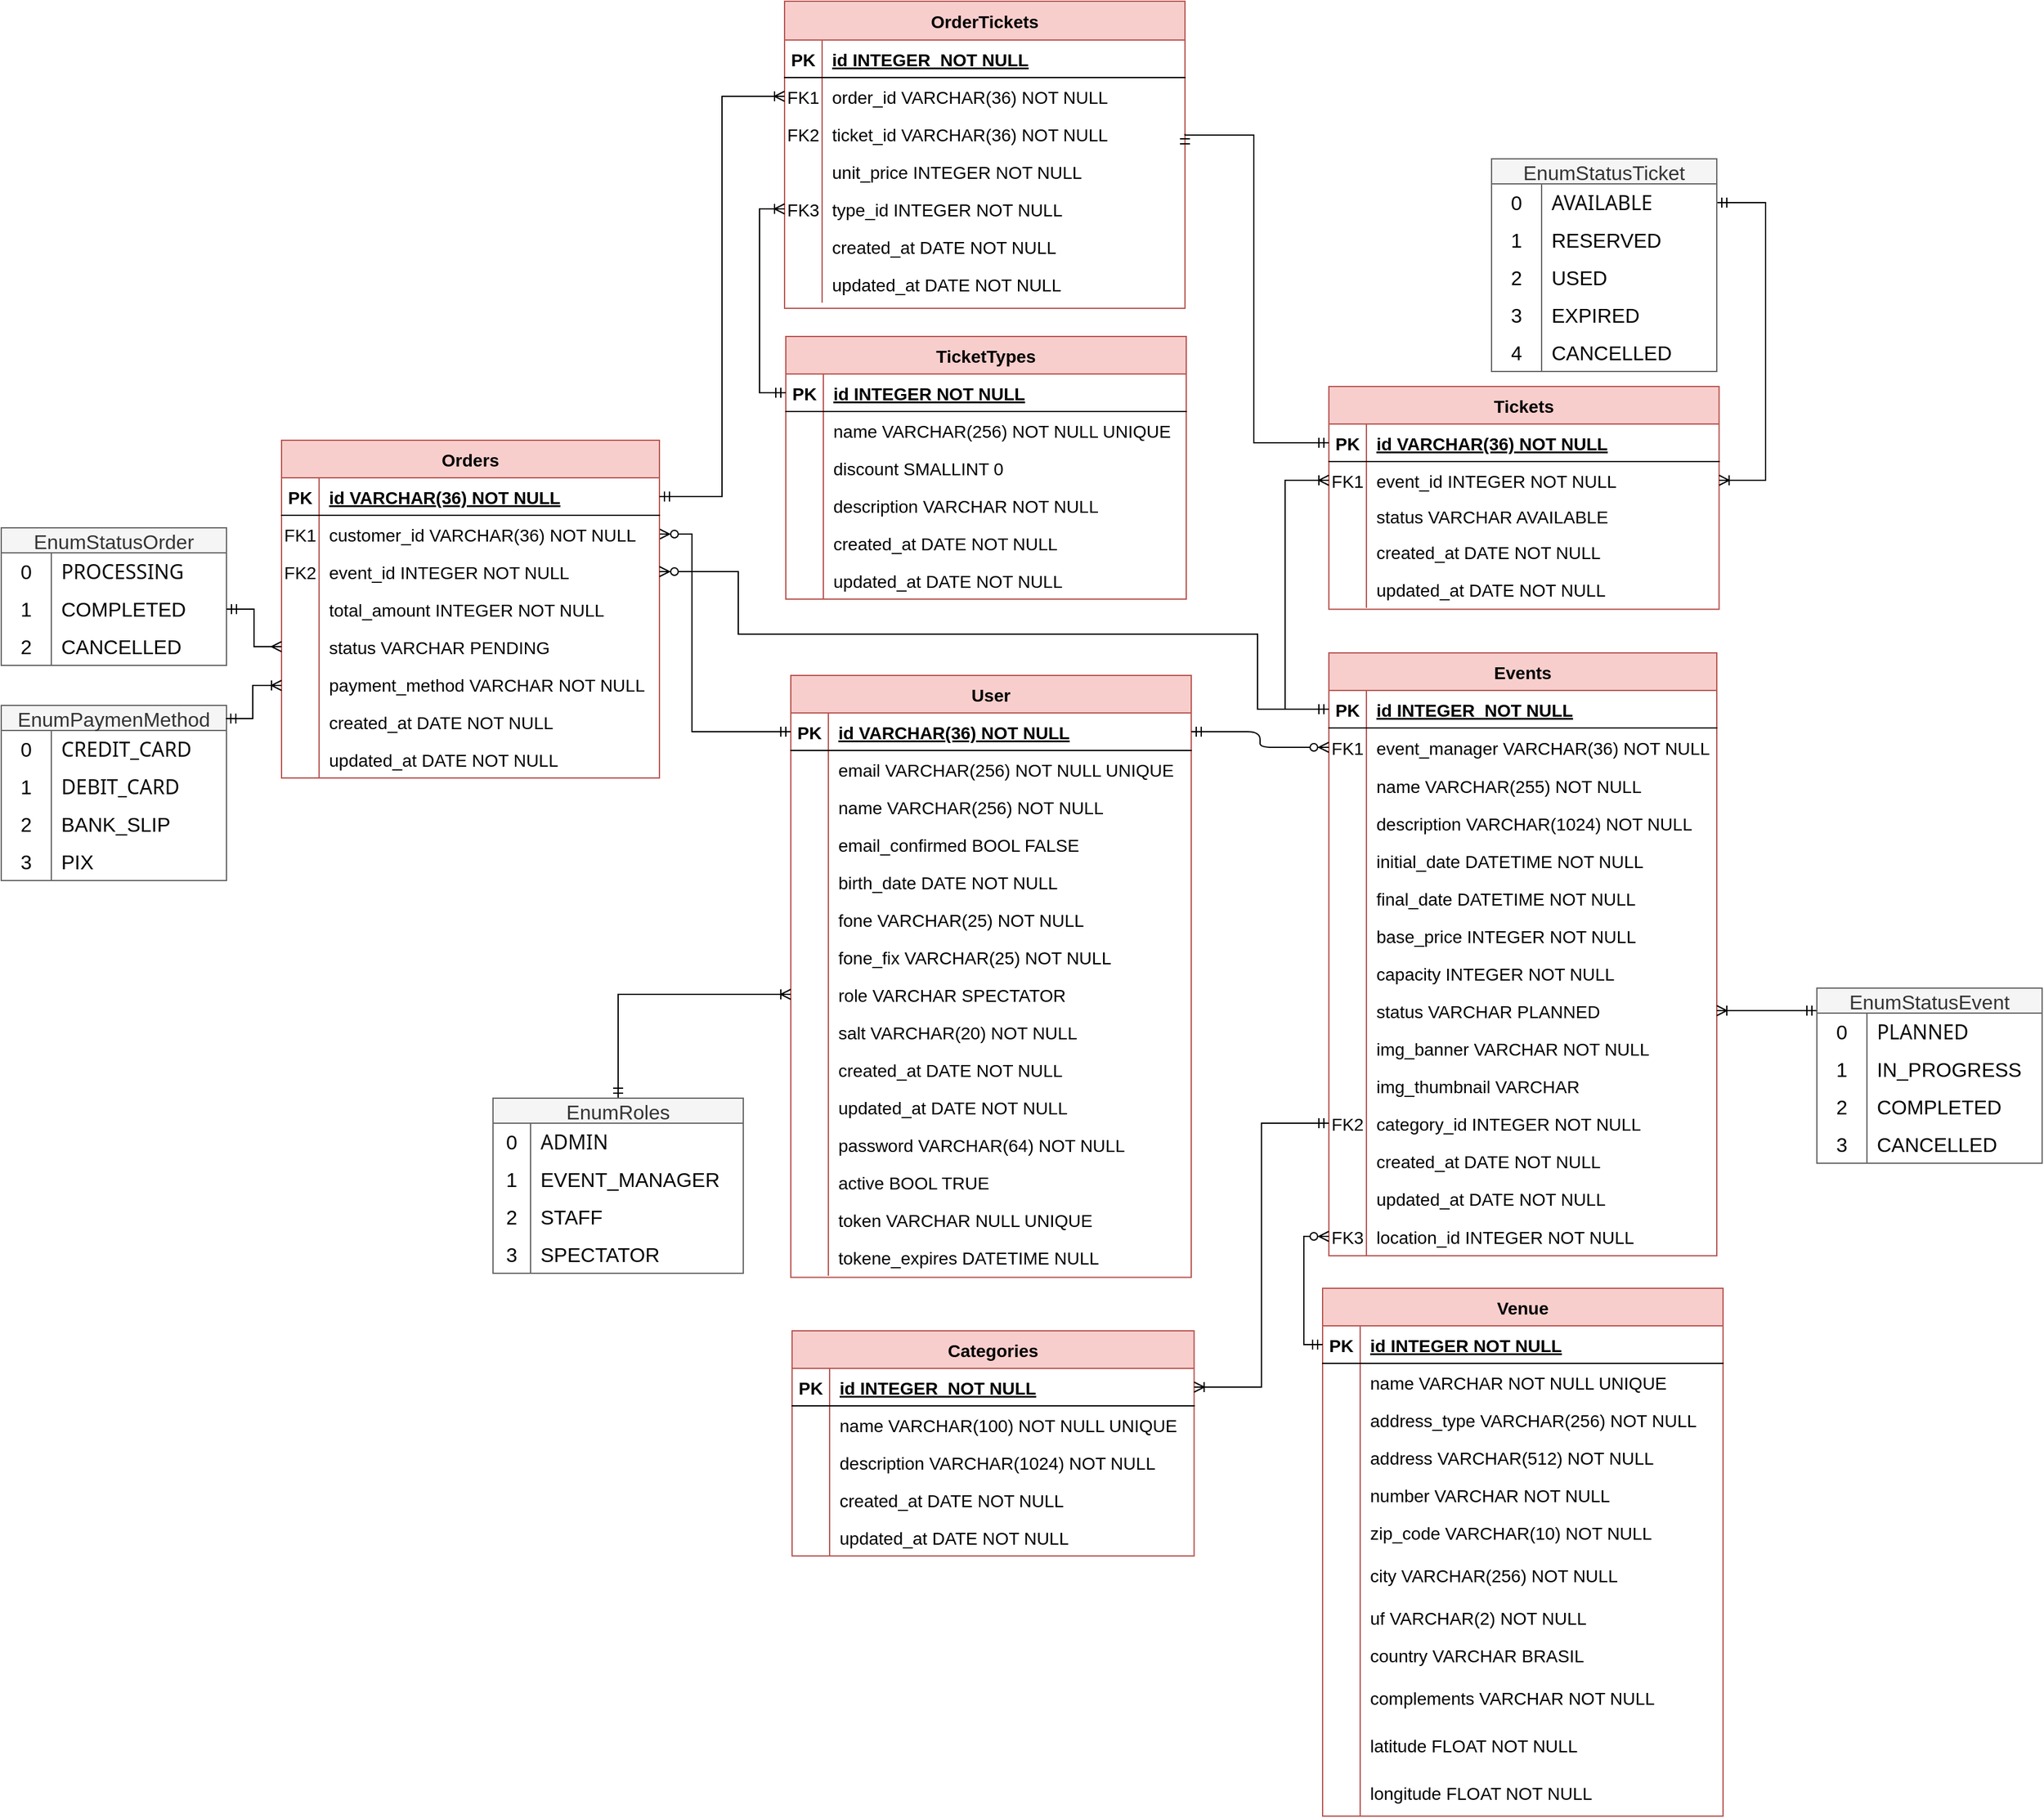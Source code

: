 <mxfile version="24.5.1" type="device">
  <diagram id="R2lEEEUBdFMjLlhIrx00" name="DER">
    <mxGraphModel dx="1134" dy="741" grid="0" gridSize="10" guides="1" tooltips="1" connect="1" arrows="1" fold="1" page="1" pageScale="1" pageWidth="2336" pageHeight="1654" math="0" shadow="0" extFonts="Permanent Marker^https://fonts.googleapis.com/css?family=Permanent+Marker">
      <root>
        <mxCell id="0" />
        <mxCell id="1" parent="0" />
        <mxCell id="C-vyLk0tnHw3VtMMgP7b-13" value="Events" style="shape=table;startSize=30;container=1;collapsible=1;childLayout=tableLayout;fixedRows=1;rowLines=0;fontStyle=1;align=center;resizeLast=1;fillColor=#f8cecc;strokeColor=#b85450;fontSize=14;" parent="1" vertex="1">
          <mxGeometry x="1500" y="572" width="310" height="482" as="geometry" />
        </mxCell>
        <mxCell id="C-vyLk0tnHw3VtMMgP7b-14" value="" style="shape=partialRectangle;collapsible=0;dropTarget=0;pointerEvents=0;fillColor=none;points=[[0,0.5],[1,0.5]];portConstraint=eastwest;top=0;left=0;right=0;bottom=1;fontSize=14;" parent="C-vyLk0tnHw3VtMMgP7b-13" vertex="1">
          <mxGeometry y="30" width="310" height="30" as="geometry" />
        </mxCell>
        <mxCell id="C-vyLk0tnHw3VtMMgP7b-15" value="PK" style="shape=partialRectangle;overflow=hidden;connectable=0;fillColor=none;top=0;left=0;bottom=0;right=0;fontStyle=1;fontSize=14;" parent="C-vyLk0tnHw3VtMMgP7b-14" vertex="1">
          <mxGeometry width="30" height="30" as="geometry">
            <mxRectangle width="30" height="30" as="alternateBounds" />
          </mxGeometry>
        </mxCell>
        <mxCell id="C-vyLk0tnHw3VtMMgP7b-16" value="id INTEGER  NOT NULL" style="shape=partialRectangle;overflow=hidden;connectable=0;fillColor=none;top=0;left=0;bottom=0;right=0;align=left;spacingLeft=6;fontStyle=5;fontSize=14;" parent="C-vyLk0tnHw3VtMMgP7b-14" vertex="1">
          <mxGeometry x="30" width="280" height="30" as="geometry">
            <mxRectangle width="280" height="30" as="alternateBounds" />
          </mxGeometry>
        </mxCell>
        <mxCell id="C-vyLk0tnHw3VtMMgP7b-17" value="" style="shape=partialRectangle;collapsible=0;dropTarget=0;pointerEvents=0;fillColor=none;points=[[0,0.5],[1,0.5]];portConstraint=eastwest;top=0;left=0;right=0;bottom=0;fontSize=14;" parent="C-vyLk0tnHw3VtMMgP7b-13" vertex="1">
          <mxGeometry y="60" width="310" height="31" as="geometry" />
        </mxCell>
        <mxCell id="C-vyLk0tnHw3VtMMgP7b-18" value="FK1" style="shape=partialRectangle;overflow=hidden;connectable=0;fillColor=none;top=0;left=0;bottom=0;right=0;fontSize=14;" parent="C-vyLk0tnHw3VtMMgP7b-17" vertex="1">
          <mxGeometry width="30" height="31" as="geometry">
            <mxRectangle width="30" height="31" as="alternateBounds" />
          </mxGeometry>
        </mxCell>
        <mxCell id="C-vyLk0tnHw3VtMMgP7b-19" value="event_manager VARCHAR(36) NOT NULL" style="shape=partialRectangle;overflow=hidden;connectable=0;fillColor=none;top=0;left=0;bottom=0;right=0;align=left;spacingLeft=6;fontSize=14;" parent="C-vyLk0tnHw3VtMMgP7b-17" vertex="1">
          <mxGeometry x="30" width="280" height="31" as="geometry">
            <mxRectangle width="280" height="31" as="alternateBounds" />
          </mxGeometry>
        </mxCell>
        <mxCell id="pDnYlrcFVeOWiT9s87xO-68" value="" style="shape=partialRectangle;collapsible=0;dropTarget=0;pointerEvents=0;fillColor=none;points=[[0,0.5],[1,0.5]];portConstraint=eastwest;top=0;left=0;right=0;bottom=0;fontSize=14;" parent="C-vyLk0tnHw3VtMMgP7b-13" vertex="1">
          <mxGeometry y="91" width="310" height="30" as="geometry" />
        </mxCell>
        <mxCell id="pDnYlrcFVeOWiT9s87xO-69" value="    " style="shape=partialRectangle;overflow=hidden;connectable=0;fillColor=none;top=0;left=0;bottom=0;right=0;fontSize=14;" parent="pDnYlrcFVeOWiT9s87xO-68" vertex="1">
          <mxGeometry width="30" height="30" as="geometry">
            <mxRectangle width="30" height="30" as="alternateBounds" />
          </mxGeometry>
        </mxCell>
        <mxCell id="pDnYlrcFVeOWiT9s87xO-70" value="name VARCHAR(255) NOT NULL" style="shape=partialRectangle;overflow=hidden;connectable=0;fillColor=none;top=0;left=0;bottom=0;right=0;align=left;spacingLeft=6;fontSize=14;" parent="pDnYlrcFVeOWiT9s87xO-68" vertex="1">
          <mxGeometry x="30" width="280" height="30" as="geometry">
            <mxRectangle width="280" height="30" as="alternateBounds" />
          </mxGeometry>
        </mxCell>
        <mxCell id="pDnYlrcFVeOWiT9s87xO-74" value="" style="shape=partialRectangle;collapsible=0;dropTarget=0;pointerEvents=0;fillColor=none;points=[[0,0.5],[1,0.5]];portConstraint=eastwest;top=0;left=0;right=0;bottom=0;fontSize=14;" parent="C-vyLk0tnHw3VtMMgP7b-13" vertex="1">
          <mxGeometry y="121" width="310" height="30" as="geometry" />
        </mxCell>
        <mxCell id="pDnYlrcFVeOWiT9s87xO-75" value="" style="shape=partialRectangle;overflow=hidden;connectable=0;fillColor=none;top=0;left=0;bottom=0;right=0;fontSize=14;" parent="pDnYlrcFVeOWiT9s87xO-74" vertex="1">
          <mxGeometry width="30" height="30" as="geometry">
            <mxRectangle width="30" height="30" as="alternateBounds" />
          </mxGeometry>
        </mxCell>
        <mxCell id="pDnYlrcFVeOWiT9s87xO-76" value="description VARCHAR(1024) NOT NULL" style="shape=partialRectangle;overflow=hidden;connectable=0;fillColor=none;top=0;left=0;bottom=0;right=0;align=left;spacingLeft=6;fontSize=14;" parent="pDnYlrcFVeOWiT9s87xO-74" vertex="1">
          <mxGeometry x="30" width="280" height="30" as="geometry">
            <mxRectangle width="280" height="30" as="alternateBounds" />
          </mxGeometry>
        </mxCell>
        <mxCell id="pDnYlrcFVeOWiT9s87xO-77" value="" style="shape=partialRectangle;collapsible=0;dropTarget=0;pointerEvents=0;fillColor=none;points=[[0,0.5],[1,0.5]];portConstraint=eastwest;top=0;left=0;right=0;bottom=0;fontSize=14;" parent="C-vyLk0tnHw3VtMMgP7b-13" vertex="1">
          <mxGeometry y="151" width="310" height="30" as="geometry" />
        </mxCell>
        <mxCell id="pDnYlrcFVeOWiT9s87xO-78" value="" style="shape=partialRectangle;overflow=hidden;connectable=0;fillColor=none;top=0;left=0;bottom=0;right=0;fontSize=14;" parent="pDnYlrcFVeOWiT9s87xO-77" vertex="1">
          <mxGeometry width="30" height="30" as="geometry">
            <mxRectangle width="30" height="30" as="alternateBounds" />
          </mxGeometry>
        </mxCell>
        <mxCell id="pDnYlrcFVeOWiT9s87xO-79" value="initial_date DATETIME NOT NULL" style="shape=partialRectangle;overflow=hidden;connectable=0;fillColor=none;top=0;left=0;bottom=0;right=0;align=left;spacingLeft=6;fontSize=14;" parent="pDnYlrcFVeOWiT9s87xO-77" vertex="1">
          <mxGeometry x="30" width="280" height="30" as="geometry">
            <mxRectangle width="280" height="30" as="alternateBounds" />
          </mxGeometry>
        </mxCell>
        <mxCell id="nFkgsi8Bl-CbMb9FGBRF-90" value="" style="shape=partialRectangle;collapsible=0;dropTarget=0;pointerEvents=0;fillColor=none;points=[[0,0.5],[1,0.5]];portConstraint=eastwest;top=0;left=0;right=0;bottom=0;fontSize=14;" parent="C-vyLk0tnHw3VtMMgP7b-13" vertex="1">
          <mxGeometry y="181" width="310" height="30" as="geometry" />
        </mxCell>
        <mxCell id="nFkgsi8Bl-CbMb9FGBRF-91" value="" style="shape=partialRectangle;overflow=hidden;connectable=0;fillColor=none;top=0;left=0;bottom=0;right=0;fontSize=14;" parent="nFkgsi8Bl-CbMb9FGBRF-90" vertex="1">
          <mxGeometry width="30" height="30" as="geometry">
            <mxRectangle width="30" height="30" as="alternateBounds" />
          </mxGeometry>
        </mxCell>
        <mxCell id="nFkgsi8Bl-CbMb9FGBRF-92" value="final_date DATETIME NOT NULL" style="shape=partialRectangle;overflow=hidden;connectable=0;fillColor=none;top=0;left=0;bottom=0;right=0;align=left;spacingLeft=6;fontSize=14;" parent="nFkgsi8Bl-CbMb9FGBRF-90" vertex="1">
          <mxGeometry x="30" width="280" height="30" as="geometry">
            <mxRectangle width="280" height="30" as="alternateBounds" />
          </mxGeometry>
        </mxCell>
        <mxCell id="nFkgsi8Bl-CbMb9FGBRF-125" value="" style="shape=partialRectangle;collapsible=0;dropTarget=0;pointerEvents=0;fillColor=none;points=[[0,0.5],[1,0.5]];portConstraint=eastwest;top=0;left=0;right=0;bottom=0;fontSize=14;" parent="C-vyLk0tnHw3VtMMgP7b-13" vertex="1">
          <mxGeometry y="211" width="310" height="30" as="geometry" />
        </mxCell>
        <mxCell id="nFkgsi8Bl-CbMb9FGBRF-126" value="" style="shape=partialRectangle;overflow=hidden;connectable=0;fillColor=none;top=0;left=0;bottom=0;right=0;fontSize=14;" parent="nFkgsi8Bl-CbMb9FGBRF-125" vertex="1">
          <mxGeometry width="30" height="30" as="geometry">
            <mxRectangle width="30" height="30" as="alternateBounds" />
          </mxGeometry>
        </mxCell>
        <mxCell id="nFkgsi8Bl-CbMb9FGBRF-127" value="base_price INTEGER NOT NULL" style="shape=partialRectangle;overflow=hidden;connectable=0;fillColor=none;top=0;left=0;bottom=0;right=0;align=left;spacingLeft=6;fontSize=14;" parent="nFkgsi8Bl-CbMb9FGBRF-125" vertex="1">
          <mxGeometry x="30" width="280" height="30" as="geometry">
            <mxRectangle width="280" height="30" as="alternateBounds" />
          </mxGeometry>
        </mxCell>
        <mxCell id="nFkgsi8Bl-CbMb9FGBRF-81" value="" style="shape=partialRectangle;collapsible=0;dropTarget=0;pointerEvents=0;fillColor=none;points=[[0,0.5],[1,0.5]];portConstraint=eastwest;top=0;left=0;right=0;bottom=0;fontSize=14;" parent="C-vyLk0tnHw3VtMMgP7b-13" vertex="1">
          <mxGeometry y="241" width="310" height="30" as="geometry" />
        </mxCell>
        <mxCell id="nFkgsi8Bl-CbMb9FGBRF-82" value="" style="shape=partialRectangle;overflow=hidden;connectable=0;fillColor=none;top=0;left=0;bottom=0;right=0;fontSize=14;" parent="nFkgsi8Bl-CbMb9FGBRF-81" vertex="1">
          <mxGeometry width="30" height="30" as="geometry">
            <mxRectangle width="30" height="30" as="alternateBounds" />
          </mxGeometry>
        </mxCell>
        <mxCell id="nFkgsi8Bl-CbMb9FGBRF-83" value="capacity INTEGER NOT NULL" style="shape=partialRectangle;overflow=hidden;connectable=0;fillColor=none;top=0;left=0;bottom=0;right=0;align=left;spacingLeft=6;fontSize=14;" parent="nFkgsi8Bl-CbMb9FGBRF-81" vertex="1">
          <mxGeometry x="30" width="280" height="30" as="geometry">
            <mxRectangle width="280" height="30" as="alternateBounds" />
          </mxGeometry>
        </mxCell>
        <mxCell id="nFkgsi8Bl-CbMb9FGBRF-84" value="" style="shape=partialRectangle;collapsible=0;dropTarget=0;pointerEvents=0;fillColor=none;points=[[0,0.5],[1,0.5]];portConstraint=eastwest;top=0;left=0;right=0;bottom=0;fontSize=14;" parent="C-vyLk0tnHw3VtMMgP7b-13" vertex="1">
          <mxGeometry y="271" width="310" height="30" as="geometry" />
        </mxCell>
        <mxCell id="nFkgsi8Bl-CbMb9FGBRF-85" value="" style="shape=partialRectangle;overflow=hidden;connectable=0;fillColor=none;top=0;left=0;bottom=0;right=0;fontSize=14;" parent="nFkgsi8Bl-CbMb9FGBRF-84" vertex="1">
          <mxGeometry width="30" height="30" as="geometry">
            <mxRectangle width="30" height="30" as="alternateBounds" />
          </mxGeometry>
        </mxCell>
        <mxCell id="nFkgsi8Bl-CbMb9FGBRF-86" value="status VARCHAR PLANNED" style="shape=partialRectangle;overflow=hidden;connectable=0;fillColor=none;top=0;left=0;bottom=0;right=0;align=left;spacingLeft=6;fontSize=14;" parent="nFkgsi8Bl-CbMb9FGBRF-84" vertex="1">
          <mxGeometry x="30" width="280" height="30" as="geometry">
            <mxRectangle width="280" height="30" as="alternateBounds" />
          </mxGeometry>
        </mxCell>
        <mxCell id="nFkgsi8Bl-CbMb9FGBRF-131" value="" style="shape=partialRectangle;collapsible=0;dropTarget=0;pointerEvents=0;fillColor=none;points=[[0,0.5],[1,0.5]];portConstraint=eastwest;top=0;left=0;right=0;bottom=0;fontSize=14;" parent="C-vyLk0tnHw3VtMMgP7b-13" vertex="1">
          <mxGeometry y="301" width="310" height="30" as="geometry" />
        </mxCell>
        <mxCell id="nFkgsi8Bl-CbMb9FGBRF-132" value="" style="shape=partialRectangle;overflow=hidden;connectable=0;fillColor=none;top=0;left=0;bottom=0;right=0;fontSize=14;" parent="nFkgsi8Bl-CbMb9FGBRF-131" vertex="1">
          <mxGeometry width="30" height="30" as="geometry">
            <mxRectangle width="30" height="30" as="alternateBounds" />
          </mxGeometry>
        </mxCell>
        <mxCell id="nFkgsi8Bl-CbMb9FGBRF-133" value="img_banner VARCHAR NOT NULL" style="shape=partialRectangle;overflow=hidden;connectable=0;fillColor=none;top=0;left=0;bottom=0;right=0;align=left;spacingLeft=6;fontSize=14;" parent="nFkgsi8Bl-CbMb9FGBRF-131" vertex="1">
          <mxGeometry x="30" width="280" height="30" as="geometry">
            <mxRectangle width="280" height="30" as="alternateBounds" />
          </mxGeometry>
        </mxCell>
        <mxCell id="nFkgsi8Bl-CbMb9FGBRF-128" value="" style="shape=partialRectangle;collapsible=0;dropTarget=0;pointerEvents=0;fillColor=none;points=[[0,0.5],[1,0.5]];portConstraint=eastwest;top=0;left=0;right=0;bottom=0;fontSize=14;" parent="C-vyLk0tnHw3VtMMgP7b-13" vertex="1">
          <mxGeometry y="331" width="310" height="30" as="geometry" />
        </mxCell>
        <mxCell id="nFkgsi8Bl-CbMb9FGBRF-129" value="" style="shape=partialRectangle;overflow=hidden;connectable=0;fillColor=none;top=0;left=0;bottom=0;right=0;fontSize=14;" parent="nFkgsi8Bl-CbMb9FGBRF-128" vertex="1">
          <mxGeometry width="30" height="30" as="geometry">
            <mxRectangle width="30" height="30" as="alternateBounds" />
          </mxGeometry>
        </mxCell>
        <mxCell id="nFkgsi8Bl-CbMb9FGBRF-130" value="img_thumbnail VARCHAR" style="shape=partialRectangle;overflow=hidden;connectable=0;fillColor=none;top=0;left=0;bottom=0;right=0;align=left;spacingLeft=6;fontSize=14;" parent="nFkgsi8Bl-CbMb9FGBRF-128" vertex="1">
          <mxGeometry x="30" width="280" height="30" as="geometry">
            <mxRectangle width="280" height="30" as="alternateBounds" />
          </mxGeometry>
        </mxCell>
        <mxCell id="nFkgsi8Bl-CbMb9FGBRF-137" value="" style="shape=partialRectangle;collapsible=0;dropTarget=0;pointerEvents=0;fillColor=none;points=[[0,0.5],[1,0.5]];portConstraint=eastwest;top=0;left=0;right=0;bottom=0;fontSize=14;" parent="C-vyLk0tnHw3VtMMgP7b-13" vertex="1">
          <mxGeometry y="361" width="310" height="30" as="geometry" />
        </mxCell>
        <mxCell id="nFkgsi8Bl-CbMb9FGBRF-138" value="FK2" style="shape=partialRectangle;overflow=hidden;connectable=0;fillColor=none;top=0;left=0;bottom=0;right=0;fontSize=14;" parent="nFkgsi8Bl-CbMb9FGBRF-137" vertex="1">
          <mxGeometry width="30" height="30" as="geometry">
            <mxRectangle width="30" height="30" as="alternateBounds" />
          </mxGeometry>
        </mxCell>
        <mxCell id="nFkgsi8Bl-CbMb9FGBRF-139" value="category_id INTEGER NOT NULL" style="shape=partialRectangle;overflow=hidden;connectable=0;fillColor=none;top=0;left=0;bottom=0;right=0;align=left;spacingLeft=6;fontSize=14;" parent="nFkgsi8Bl-CbMb9FGBRF-137" vertex="1">
          <mxGeometry x="30" width="280" height="30" as="geometry">
            <mxRectangle width="280" height="30" as="alternateBounds" />
          </mxGeometry>
        </mxCell>
        <mxCell id="nxmRpIJW2nBcJrsTXRhc-57" value="" style="shape=partialRectangle;collapsible=0;dropTarget=0;pointerEvents=0;fillColor=none;points=[[0,0.5],[1,0.5]];portConstraint=eastwest;top=0;left=0;right=0;bottom=0;fontSize=14;" parent="C-vyLk0tnHw3VtMMgP7b-13" vertex="1">
          <mxGeometry y="391" width="310" height="30" as="geometry" />
        </mxCell>
        <mxCell id="nxmRpIJW2nBcJrsTXRhc-58" value="" style="shape=partialRectangle;overflow=hidden;connectable=0;fillColor=none;top=0;left=0;bottom=0;right=0;fontSize=14;" parent="nxmRpIJW2nBcJrsTXRhc-57" vertex="1">
          <mxGeometry width="30" height="30" as="geometry">
            <mxRectangle width="30" height="30" as="alternateBounds" />
          </mxGeometry>
        </mxCell>
        <mxCell id="nxmRpIJW2nBcJrsTXRhc-59" value="created_at DATE NOT NULL" style="shape=partialRectangle;overflow=hidden;connectable=0;fillColor=none;top=0;left=0;bottom=0;right=0;align=left;spacingLeft=6;fontSize=14;" parent="nxmRpIJW2nBcJrsTXRhc-57" vertex="1">
          <mxGeometry x="30" width="280" height="30" as="geometry">
            <mxRectangle width="280" height="30" as="alternateBounds" />
          </mxGeometry>
        </mxCell>
        <mxCell id="nxmRpIJW2nBcJrsTXRhc-60" value="" style="shape=partialRectangle;collapsible=0;dropTarget=0;pointerEvents=0;fillColor=none;points=[[0,0.5],[1,0.5]];portConstraint=eastwest;top=0;left=0;right=0;bottom=0;fontSize=14;" parent="C-vyLk0tnHw3VtMMgP7b-13" vertex="1">
          <mxGeometry y="421" width="310" height="30" as="geometry" />
        </mxCell>
        <mxCell id="nxmRpIJW2nBcJrsTXRhc-61" value="" style="shape=partialRectangle;overflow=hidden;connectable=0;fillColor=none;top=0;left=0;bottom=0;right=0;fontSize=14;" parent="nxmRpIJW2nBcJrsTXRhc-60" vertex="1">
          <mxGeometry width="30" height="30" as="geometry">
            <mxRectangle width="30" height="30" as="alternateBounds" />
          </mxGeometry>
        </mxCell>
        <mxCell id="nxmRpIJW2nBcJrsTXRhc-62" value="updated_at DATE NOT NULL" style="shape=partialRectangle;overflow=hidden;connectable=0;fillColor=none;top=0;left=0;bottom=0;right=0;align=left;spacingLeft=6;fontSize=14;" parent="nxmRpIJW2nBcJrsTXRhc-60" vertex="1">
          <mxGeometry x="30" width="280" height="30" as="geometry">
            <mxRectangle width="280" height="30" as="alternateBounds" />
          </mxGeometry>
        </mxCell>
        <mxCell id="6Uj8faZJRbm6bn4U0q8M-71" value="" style="shape=partialRectangle;collapsible=0;dropTarget=0;pointerEvents=0;fillColor=none;points=[[0,0.5],[1,0.5]];portConstraint=eastwest;top=0;left=0;right=0;bottom=0;fontSize=14;" parent="C-vyLk0tnHw3VtMMgP7b-13" vertex="1">
          <mxGeometry y="451" width="310" height="31" as="geometry" />
        </mxCell>
        <mxCell id="6Uj8faZJRbm6bn4U0q8M-72" value="FK3" style="shape=partialRectangle;overflow=hidden;connectable=0;fillColor=none;top=0;left=0;bottom=0;right=0;fontSize=14;" parent="6Uj8faZJRbm6bn4U0q8M-71" vertex="1">
          <mxGeometry width="30" height="31" as="geometry">
            <mxRectangle width="30" height="31" as="alternateBounds" />
          </mxGeometry>
        </mxCell>
        <mxCell id="6Uj8faZJRbm6bn4U0q8M-73" value="location_id INTEGER NOT NULL" style="shape=partialRectangle;overflow=hidden;connectable=0;fillColor=none;top=0;left=0;bottom=0;right=0;align=left;spacingLeft=6;fontSize=14;" parent="6Uj8faZJRbm6bn4U0q8M-71" vertex="1">
          <mxGeometry x="30" width="280" height="31" as="geometry">
            <mxRectangle width="280" height="31" as="alternateBounds" />
          </mxGeometry>
        </mxCell>
        <mxCell id="C-vyLk0tnHw3VtMMgP7b-23" value="User" style="shape=table;startSize=30;container=1;collapsible=1;childLayout=tableLayout;fixedRows=1;rowLines=0;fontStyle=1;align=center;resizeLast=1;fillColor=#f8cecc;strokeColor=#b85450;fontSize=14;" parent="1" vertex="1">
          <mxGeometry x="1070" y="590" width="320" height="481.222" as="geometry" />
        </mxCell>
        <mxCell id="C-vyLk0tnHw3VtMMgP7b-24" value="" style="shape=partialRectangle;collapsible=0;dropTarget=0;pointerEvents=0;fillColor=none;points=[[0,0.5],[1,0.5]];portConstraint=eastwest;top=0;left=0;right=0;bottom=1;fontSize=14;" parent="C-vyLk0tnHw3VtMMgP7b-23" vertex="1">
          <mxGeometry y="30" width="320" height="30" as="geometry" />
        </mxCell>
        <mxCell id="C-vyLk0tnHw3VtMMgP7b-25" value="PK" style="shape=partialRectangle;overflow=hidden;connectable=0;fillColor=none;top=0;left=0;bottom=0;right=0;fontStyle=1;fontSize=14;" parent="C-vyLk0tnHw3VtMMgP7b-24" vertex="1">
          <mxGeometry width="30" height="30" as="geometry">
            <mxRectangle width="30" height="30" as="alternateBounds" />
          </mxGeometry>
        </mxCell>
        <mxCell id="C-vyLk0tnHw3VtMMgP7b-26" value="id VARCHAR(36) NOT NULL " style="shape=partialRectangle;overflow=hidden;connectable=0;fillColor=none;top=0;left=0;bottom=0;right=0;align=left;spacingLeft=6;fontStyle=5;fontSize=14;" parent="C-vyLk0tnHw3VtMMgP7b-24" vertex="1">
          <mxGeometry x="30" width="290" height="30" as="geometry">
            <mxRectangle width="290" height="30" as="alternateBounds" />
          </mxGeometry>
        </mxCell>
        <mxCell id="C-vyLk0tnHw3VtMMgP7b-27" value="" style="shape=partialRectangle;collapsible=0;dropTarget=0;pointerEvents=0;fillColor=none;points=[[0,0.5],[1,0.5]];portConstraint=eastwest;top=0;left=0;right=0;bottom=0;fontSize=14;" parent="C-vyLk0tnHw3VtMMgP7b-23" vertex="1">
          <mxGeometry y="60" width="320" height="30" as="geometry" />
        </mxCell>
        <mxCell id="C-vyLk0tnHw3VtMMgP7b-28" value="" style="shape=partialRectangle;overflow=hidden;connectable=0;fillColor=none;top=0;left=0;bottom=0;right=0;fontSize=14;" parent="C-vyLk0tnHw3VtMMgP7b-27" vertex="1">
          <mxGeometry width="30" height="30" as="geometry">
            <mxRectangle width="30" height="30" as="alternateBounds" />
          </mxGeometry>
        </mxCell>
        <mxCell id="C-vyLk0tnHw3VtMMgP7b-29" value="email VARCHAR(256) NOT NULL UNIQUE" style="shape=partialRectangle;overflow=hidden;connectable=0;fillColor=none;top=0;left=0;bottom=0;right=0;align=left;spacingLeft=6;fontSize=14;" parent="C-vyLk0tnHw3VtMMgP7b-27" vertex="1">
          <mxGeometry x="30" width="290" height="30" as="geometry">
            <mxRectangle width="290" height="30" as="alternateBounds" />
          </mxGeometry>
        </mxCell>
        <mxCell id="pDnYlrcFVeOWiT9s87xO-62" value="" style="shape=partialRectangle;collapsible=0;dropTarget=0;pointerEvents=0;fillColor=none;points=[[0,0.5],[1,0.5]];portConstraint=eastwest;top=0;left=0;right=0;bottom=0;fontSize=14;" parent="C-vyLk0tnHw3VtMMgP7b-23" vertex="1">
          <mxGeometry y="90" width="320" height="30" as="geometry" />
        </mxCell>
        <mxCell id="pDnYlrcFVeOWiT9s87xO-63" value="" style="shape=partialRectangle;overflow=hidden;connectable=0;fillColor=none;top=0;left=0;bottom=0;right=0;fontSize=14;" parent="pDnYlrcFVeOWiT9s87xO-62" vertex="1">
          <mxGeometry width="30" height="30" as="geometry">
            <mxRectangle width="30" height="30" as="alternateBounds" />
          </mxGeometry>
        </mxCell>
        <mxCell id="pDnYlrcFVeOWiT9s87xO-64" value="name VARCHAR(256) NOT NULL" style="shape=partialRectangle;overflow=hidden;connectable=0;fillColor=none;top=0;left=0;bottom=0;right=0;align=left;spacingLeft=6;fontSize=14;" parent="pDnYlrcFVeOWiT9s87xO-62" vertex="1">
          <mxGeometry x="30" width="290" height="30" as="geometry">
            <mxRectangle width="290" height="30" as="alternateBounds" />
          </mxGeometry>
        </mxCell>
        <mxCell id="nFkgsi8Bl-CbMb9FGBRF-24" value="" style="shape=partialRectangle;collapsible=0;dropTarget=0;pointerEvents=0;fillColor=none;points=[[0,0.5],[1,0.5]];portConstraint=eastwest;top=0;left=0;right=0;bottom=0;fontSize=14;" parent="C-vyLk0tnHw3VtMMgP7b-23" vertex="1">
          <mxGeometry y="120" width="320" height="30" as="geometry" />
        </mxCell>
        <mxCell id="nFkgsi8Bl-CbMb9FGBRF-25" value="" style="shape=partialRectangle;overflow=hidden;connectable=0;fillColor=none;top=0;left=0;bottom=0;right=0;fontSize=14;" parent="nFkgsi8Bl-CbMb9FGBRF-24" vertex="1">
          <mxGeometry width="30" height="30" as="geometry">
            <mxRectangle width="30" height="30" as="alternateBounds" />
          </mxGeometry>
        </mxCell>
        <mxCell id="nFkgsi8Bl-CbMb9FGBRF-26" value="email_confirmed BOOL FALSE" style="shape=partialRectangle;overflow=hidden;connectable=0;fillColor=none;top=0;left=0;bottom=0;right=0;align=left;spacingLeft=6;fontSize=14;" parent="nFkgsi8Bl-CbMb9FGBRF-24" vertex="1">
          <mxGeometry x="30" width="290" height="30" as="geometry">
            <mxRectangle width="290" height="30" as="alternateBounds" />
          </mxGeometry>
        </mxCell>
        <mxCell id="k_WT9zAKRN4rmsfDKQOM-20" value="" style="shape=partialRectangle;collapsible=0;dropTarget=0;pointerEvents=0;fillColor=none;points=[[0,0.5],[1,0.5]];portConstraint=eastwest;top=0;left=0;right=0;bottom=0;fontSize=14;" parent="C-vyLk0tnHw3VtMMgP7b-23" vertex="1">
          <mxGeometry y="150" width="320" height="30" as="geometry" />
        </mxCell>
        <mxCell id="k_WT9zAKRN4rmsfDKQOM-21" value="" style="shape=partialRectangle;overflow=hidden;connectable=0;fillColor=none;top=0;left=0;bottom=0;right=0;fontSize=14;" parent="k_WT9zAKRN4rmsfDKQOM-20" vertex="1">
          <mxGeometry width="30" height="30" as="geometry">
            <mxRectangle width="30" height="30" as="alternateBounds" />
          </mxGeometry>
        </mxCell>
        <mxCell id="k_WT9zAKRN4rmsfDKQOM-22" value="birth_date DATE NOT NULL" style="shape=partialRectangle;overflow=hidden;connectable=0;fillColor=none;top=0;left=0;bottom=0;right=0;align=left;spacingLeft=6;fontSize=14;" parent="k_WT9zAKRN4rmsfDKQOM-20" vertex="1">
          <mxGeometry x="30" width="290" height="30" as="geometry">
            <mxRectangle width="290" height="30" as="alternateBounds" />
          </mxGeometry>
        </mxCell>
        <mxCell id="k_WT9zAKRN4rmsfDKQOM-42" value="" style="shape=partialRectangle;collapsible=0;dropTarget=0;pointerEvents=0;fillColor=none;points=[[0,0.5],[1,0.5]];portConstraint=eastwest;top=0;left=0;right=0;bottom=0;fontSize=14;" parent="C-vyLk0tnHw3VtMMgP7b-23" vertex="1">
          <mxGeometry y="180" width="320" height="30" as="geometry" />
        </mxCell>
        <mxCell id="k_WT9zAKRN4rmsfDKQOM-43" value="" style="shape=partialRectangle;overflow=hidden;connectable=0;fillColor=none;top=0;left=0;bottom=0;right=0;fontSize=14;" parent="k_WT9zAKRN4rmsfDKQOM-42" vertex="1">
          <mxGeometry width="30" height="30" as="geometry">
            <mxRectangle width="30" height="30" as="alternateBounds" />
          </mxGeometry>
        </mxCell>
        <mxCell id="k_WT9zAKRN4rmsfDKQOM-44" value="fone VARCHAR(25) NOT NULL" style="shape=partialRectangle;overflow=hidden;connectable=0;fillColor=none;top=0;left=0;bottom=0;right=0;align=left;spacingLeft=6;fontSize=14;" parent="k_WT9zAKRN4rmsfDKQOM-42" vertex="1">
          <mxGeometry x="30" width="290" height="30" as="geometry">
            <mxRectangle width="290" height="30" as="alternateBounds" />
          </mxGeometry>
        </mxCell>
        <mxCell id="k_WT9zAKRN4rmsfDKQOM-45" value="" style="shape=partialRectangle;collapsible=0;dropTarget=0;pointerEvents=0;fillColor=none;points=[[0,0.5],[1,0.5]];portConstraint=eastwest;top=0;left=0;right=0;bottom=0;fontSize=14;" parent="C-vyLk0tnHw3VtMMgP7b-23" vertex="1">
          <mxGeometry y="210" width="320" height="30" as="geometry" />
        </mxCell>
        <mxCell id="k_WT9zAKRN4rmsfDKQOM-46" value="" style="shape=partialRectangle;overflow=hidden;connectable=0;fillColor=none;top=0;left=0;bottom=0;right=0;fontSize=14;" parent="k_WT9zAKRN4rmsfDKQOM-45" vertex="1">
          <mxGeometry width="30" height="30" as="geometry">
            <mxRectangle width="30" height="30" as="alternateBounds" />
          </mxGeometry>
        </mxCell>
        <mxCell id="k_WT9zAKRN4rmsfDKQOM-47" value="fone_fix VARCHAR(25) NOT NULL" style="shape=partialRectangle;overflow=hidden;connectable=0;fillColor=none;top=0;left=0;bottom=0;right=0;align=left;spacingLeft=6;fontSize=14;" parent="k_WT9zAKRN4rmsfDKQOM-45" vertex="1">
          <mxGeometry x="30" width="290" height="30" as="geometry">
            <mxRectangle width="290" height="30" as="alternateBounds" />
          </mxGeometry>
        </mxCell>
        <mxCell id="k_WT9zAKRN4rmsfDKQOM-48" value="" style="shape=partialRectangle;collapsible=0;dropTarget=0;pointerEvents=0;fillColor=none;points=[[0,0.5],[1,0.5]];portConstraint=eastwest;top=0;left=0;right=0;bottom=0;fontSize=14;" parent="C-vyLk0tnHw3VtMMgP7b-23" vertex="1">
          <mxGeometry y="240" width="320" height="30" as="geometry" />
        </mxCell>
        <mxCell id="k_WT9zAKRN4rmsfDKQOM-49" value="" style="shape=partialRectangle;overflow=hidden;connectable=0;fillColor=none;top=0;left=0;bottom=0;right=0;fontSize=14;" parent="k_WT9zAKRN4rmsfDKQOM-48" vertex="1">
          <mxGeometry width="30" height="30" as="geometry">
            <mxRectangle width="30" height="30" as="alternateBounds" />
          </mxGeometry>
        </mxCell>
        <mxCell id="k_WT9zAKRN4rmsfDKQOM-50" value="role VARCHAR SPECTATOR" style="shape=partialRectangle;overflow=hidden;connectable=0;fillColor=none;top=0;left=0;bottom=0;right=0;align=left;spacingLeft=6;fontSize=14;" parent="k_WT9zAKRN4rmsfDKQOM-48" vertex="1">
          <mxGeometry x="30" width="290" height="30" as="geometry">
            <mxRectangle width="290" height="30" as="alternateBounds" />
          </mxGeometry>
        </mxCell>
        <mxCell id="nxmRpIJW2nBcJrsTXRhc-5" value="" style="shape=partialRectangle;collapsible=0;dropTarget=0;pointerEvents=0;fillColor=none;points=[[0,0.5],[1,0.5]];portConstraint=eastwest;top=0;left=0;right=0;bottom=0;fontSize=14;" parent="C-vyLk0tnHw3VtMMgP7b-23" vertex="1">
          <mxGeometry y="270" width="320" height="30" as="geometry" />
        </mxCell>
        <mxCell id="nxmRpIJW2nBcJrsTXRhc-6" value="" style="shape=partialRectangle;overflow=hidden;connectable=0;fillColor=none;top=0;left=0;bottom=0;right=0;fontSize=14;" parent="nxmRpIJW2nBcJrsTXRhc-5" vertex="1">
          <mxGeometry width="30" height="30" as="geometry">
            <mxRectangle width="30" height="30" as="alternateBounds" />
          </mxGeometry>
        </mxCell>
        <mxCell id="nxmRpIJW2nBcJrsTXRhc-7" value="salt VARCHAR(20) NOT NULL" style="shape=partialRectangle;overflow=hidden;connectable=0;fillColor=none;top=0;left=0;bottom=0;right=0;align=left;spacingLeft=6;fontSize=14;" parent="nxmRpIJW2nBcJrsTXRhc-5" vertex="1">
          <mxGeometry x="30" width="290" height="30" as="geometry">
            <mxRectangle width="290" height="30" as="alternateBounds" />
          </mxGeometry>
        </mxCell>
        <mxCell id="nxmRpIJW2nBcJrsTXRhc-8" value="" style="shape=partialRectangle;collapsible=0;dropTarget=0;pointerEvents=0;fillColor=none;points=[[0,0.5],[1,0.5]];portConstraint=eastwest;top=0;left=0;right=0;bottom=0;fontSize=14;" parent="C-vyLk0tnHw3VtMMgP7b-23" vertex="1">
          <mxGeometry y="300" width="320" height="30" as="geometry" />
        </mxCell>
        <mxCell id="nxmRpIJW2nBcJrsTXRhc-9" value="" style="shape=partialRectangle;overflow=hidden;connectable=0;fillColor=none;top=0;left=0;bottom=0;right=0;fontSize=14;" parent="nxmRpIJW2nBcJrsTXRhc-8" vertex="1">
          <mxGeometry width="30" height="30" as="geometry">
            <mxRectangle width="30" height="30" as="alternateBounds" />
          </mxGeometry>
        </mxCell>
        <mxCell id="nxmRpIJW2nBcJrsTXRhc-10" value="created_at DATE NOT NULL" style="shape=partialRectangle;overflow=hidden;connectable=0;fillColor=none;top=0;left=0;bottom=0;right=0;align=left;spacingLeft=6;fontSize=14;" parent="nxmRpIJW2nBcJrsTXRhc-8" vertex="1">
          <mxGeometry x="30" width="290" height="30" as="geometry">
            <mxRectangle width="290" height="30" as="alternateBounds" />
          </mxGeometry>
        </mxCell>
        <mxCell id="nxmRpIJW2nBcJrsTXRhc-11" value="" style="shape=partialRectangle;collapsible=0;dropTarget=0;pointerEvents=0;fillColor=none;points=[[0,0.5],[1,0.5]];portConstraint=eastwest;top=0;left=0;right=0;bottom=0;fontSize=14;" parent="C-vyLk0tnHw3VtMMgP7b-23" vertex="1">
          <mxGeometry y="330" width="320" height="30" as="geometry" />
        </mxCell>
        <mxCell id="nxmRpIJW2nBcJrsTXRhc-12" value="" style="shape=partialRectangle;overflow=hidden;connectable=0;fillColor=none;top=0;left=0;bottom=0;right=0;fontSize=14;" parent="nxmRpIJW2nBcJrsTXRhc-11" vertex="1">
          <mxGeometry width="30" height="30" as="geometry">
            <mxRectangle width="30" height="30" as="alternateBounds" />
          </mxGeometry>
        </mxCell>
        <mxCell id="nxmRpIJW2nBcJrsTXRhc-13" value="updated_at DATE NOT NULL" style="shape=partialRectangle;overflow=hidden;connectable=0;fillColor=none;top=0;left=0;bottom=0;right=0;align=left;spacingLeft=6;fontSize=14;" parent="nxmRpIJW2nBcJrsTXRhc-11" vertex="1">
          <mxGeometry x="30" width="290" height="30" as="geometry">
            <mxRectangle width="290" height="30" as="alternateBounds" />
          </mxGeometry>
        </mxCell>
        <mxCell id="Sat5kVu_e_UzBNCRv_8r-3" value="" style="shape=partialRectangle;collapsible=0;dropTarget=0;pointerEvents=0;fillColor=none;points=[[0,0.5],[1,0.5]];portConstraint=eastwest;top=0;left=0;right=0;bottom=0;fontSize=14;" parent="C-vyLk0tnHw3VtMMgP7b-23" vertex="1">
          <mxGeometry y="360" width="320" height="30" as="geometry" />
        </mxCell>
        <mxCell id="Sat5kVu_e_UzBNCRv_8r-4" value="" style="shape=partialRectangle;overflow=hidden;connectable=0;fillColor=none;top=0;left=0;bottom=0;right=0;fontSize=14;" parent="Sat5kVu_e_UzBNCRv_8r-3" vertex="1">
          <mxGeometry width="30" height="30" as="geometry">
            <mxRectangle width="30" height="30" as="alternateBounds" />
          </mxGeometry>
        </mxCell>
        <mxCell id="Sat5kVu_e_UzBNCRv_8r-5" value="password VARCHAR(64) NOT NULL" style="shape=partialRectangle;overflow=hidden;connectable=0;fillColor=none;top=0;left=0;bottom=0;right=0;align=left;spacingLeft=6;fontSize=14;" parent="Sat5kVu_e_UzBNCRv_8r-3" vertex="1">
          <mxGeometry x="30" width="290" height="30" as="geometry">
            <mxRectangle width="290" height="30" as="alternateBounds" />
          </mxGeometry>
        </mxCell>
        <mxCell id="aY6wMkIZE6EEt0rJNUsf-1" value="" style="shape=partialRectangle;collapsible=0;dropTarget=0;pointerEvents=0;fillColor=none;points=[[0,0.5],[1,0.5]];portConstraint=eastwest;top=0;left=0;right=0;bottom=0;fontSize=14;" parent="C-vyLk0tnHw3VtMMgP7b-23" vertex="1">
          <mxGeometry y="390" width="320" height="30" as="geometry" />
        </mxCell>
        <mxCell id="aY6wMkIZE6EEt0rJNUsf-2" value="" style="shape=partialRectangle;overflow=hidden;connectable=0;fillColor=none;top=0;left=0;bottom=0;right=0;fontSize=14;" parent="aY6wMkIZE6EEt0rJNUsf-1" vertex="1">
          <mxGeometry width="30" height="30" as="geometry">
            <mxRectangle width="30" height="30" as="alternateBounds" />
          </mxGeometry>
        </mxCell>
        <mxCell id="aY6wMkIZE6EEt0rJNUsf-3" value="active BOOL TRUE" style="shape=partialRectangle;overflow=hidden;connectable=0;fillColor=none;top=0;left=0;bottom=0;right=0;align=left;spacingLeft=6;fontSize=14;" parent="aY6wMkIZE6EEt0rJNUsf-1" vertex="1">
          <mxGeometry x="30" width="290" height="30" as="geometry">
            <mxRectangle width="290" height="30" as="alternateBounds" />
          </mxGeometry>
        </mxCell>
        <mxCell id="7HIOVa6aVYx_XLxYEymV-1" value="" style="shape=partialRectangle;collapsible=0;dropTarget=0;pointerEvents=0;fillColor=none;points=[[0,0.5],[1,0.5]];portConstraint=eastwest;top=0;left=0;right=0;bottom=0;fontSize=14;" vertex="1" parent="C-vyLk0tnHw3VtMMgP7b-23">
          <mxGeometry y="420" width="320" height="30" as="geometry" />
        </mxCell>
        <mxCell id="7HIOVa6aVYx_XLxYEymV-2" value="" style="shape=partialRectangle;overflow=hidden;connectable=0;fillColor=none;top=0;left=0;bottom=0;right=0;fontSize=14;" vertex="1" parent="7HIOVa6aVYx_XLxYEymV-1">
          <mxGeometry width="30" height="30" as="geometry">
            <mxRectangle width="30" height="30" as="alternateBounds" />
          </mxGeometry>
        </mxCell>
        <mxCell id="7HIOVa6aVYx_XLxYEymV-3" value="token VARCHAR NULL UNIQUE" style="shape=partialRectangle;overflow=hidden;connectable=0;fillColor=none;top=0;left=0;bottom=0;right=0;align=left;spacingLeft=6;fontSize=14;" vertex="1" parent="7HIOVa6aVYx_XLxYEymV-1">
          <mxGeometry x="30" width="290" height="30" as="geometry">
            <mxRectangle width="290" height="30" as="alternateBounds" />
          </mxGeometry>
        </mxCell>
        <mxCell id="7HIOVa6aVYx_XLxYEymV-4" value="" style="shape=partialRectangle;collapsible=0;dropTarget=0;pointerEvents=0;fillColor=none;points=[[0,0.5],[1,0.5]];portConstraint=eastwest;top=0;left=0;right=0;bottom=0;fontSize=14;" vertex="1" parent="C-vyLk0tnHw3VtMMgP7b-23">
          <mxGeometry y="450" width="320" height="30" as="geometry" />
        </mxCell>
        <mxCell id="7HIOVa6aVYx_XLxYEymV-5" value="" style="shape=partialRectangle;overflow=hidden;connectable=0;fillColor=none;top=0;left=0;bottom=0;right=0;fontSize=14;" vertex="1" parent="7HIOVa6aVYx_XLxYEymV-4">
          <mxGeometry width="30" height="30" as="geometry">
            <mxRectangle width="30" height="30" as="alternateBounds" />
          </mxGeometry>
        </mxCell>
        <mxCell id="7HIOVa6aVYx_XLxYEymV-6" value="tokene_expires DATETIME NULL" style="shape=partialRectangle;overflow=hidden;connectable=0;fillColor=none;top=0;left=0;bottom=0;right=0;align=left;spacingLeft=6;fontSize=14;" vertex="1" parent="7HIOVa6aVYx_XLxYEymV-4">
          <mxGeometry x="30" width="290" height="30" as="geometry">
            <mxRectangle width="290" height="30" as="alternateBounds" />
          </mxGeometry>
        </mxCell>
        <mxCell id="pDnYlrcFVeOWiT9s87xO-16" value="Categories" style="shape=table;startSize=30;container=1;collapsible=1;childLayout=tableLayout;fixedRows=1;rowLines=0;fontStyle=1;align=center;resizeLast=1;fillColor=#f8cecc;strokeColor=#b85450;fontSize=14;" parent="1" vertex="1">
          <mxGeometry x="1071" y="1114" width="321.292" height="180" as="geometry" />
        </mxCell>
        <mxCell id="pDnYlrcFVeOWiT9s87xO-17" value="" style="shape=partialRectangle;collapsible=0;dropTarget=0;pointerEvents=0;fillColor=none;points=[[0,0.5],[1,0.5]];portConstraint=eastwest;top=0;left=0;right=0;bottom=1;fontSize=14;" parent="pDnYlrcFVeOWiT9s87xO-16" vertex="1">
          <mxGeometry y="30" width="321.292" height="30" as="geometry" />
        </mxCell>
        <mxCell id="pDnYlrcFVeOWiT9s87xO-18" value="PK" style="shape=partialRectangle;overflow=hidden;connectable=0;fillColor=none;top=0;left=0;bottom=0;right=0;fontStyle=1;fontSize=14;" parent="pDnYlrcFVeOWiT9s87xO-17" vertex="1">
          <mxGeometry width="30" height="30" as="geometry">
            <mxRectangle width="30" height="30" as="alternateBounds" />
          </mxGeometry>
        </mxCell>
        <mxCell id="pDnYlrcFVeOWiT9s87xO-19" value="id INTEGER  NOT NULL" style="shape=partialRectangle;overflow=hidden;connectable=0;fillColor=none;top=0;left=0;bottom=0;right=0;align=left;spacingLeft=6;fontStyle=5;fontSize=14;" parent="pDnYlrcFVeOWiT9s87xO-17" vertex="1">
          <mxGeometry x="30" width="291.292" height="30" as="geometry">
            <mxRectangle width="291.292" height="30" as="alternateBounds" />
          </mxGeometry>
        </mxCell>
        <mxCell id="pDnYlrcFVeOWiT9s87xO-20" value="" style="shape=partialRectangle;collapsible=0;dropTarget=0;pointerEvents=0;fillColor=none;points=[[0,0.5],[1,0.5]];portConstraint=eastwest;top=0;left=0;right=0;bottom=0;fontSize=14;" parent="pDnYlrcFVeOWiT9s87xO-16" vertex="1">
          <mxGeometry y="60" width="321.292" height="30" as="geometry" />
        </mxCell>
        <mxCell id="pDnYlrcFVeOWiT9s87xO-21" value="" style="shape=partialRectangle;overflow=hidden;connectable=0;fillColor=none;top=0;left=0;bottom=0;right=0;fontSize=14;" parent="pDnYlrcFVeOWiT9s87xO-20" vertex="1">
          <mxGeometry width="30" height="30" as="geometry">
            <mxRectangle width="30" height="30" as="alternateBounds" />
          </mxGeometry>
        </mxCell>
        <mxCell id="pDnYlrcFVeOWiT9s87xO-22" value="name VARCHAR(100) NOT NULL UNIQUE" style="shape=partialRectangle;overflow=hidden;connectable=0;fillColor=none;top=0;left=0;bottom=0;right=0;align=left;spacingLeft=6;fontSize=14;" parent="pDnYlrcFVeOWiT9s87xO-20" vertex="1">
          <mxGeometry x="30" width="291.292" height="30" as="geometry">
            <mxRectangle width="291.292" height="30" as="alternateBounds" />
          </mxGeometry>
        </mxCell>
        <mxCell id="nxmRpIJW2nBcJrsTXRhc-24" value="" style="shape=partialRectangle;collapsible=0;dropTarget=0;pointerEvents=0;fillColor=none;points=[[0,0.5],[1,0.5]];portConstraint=eastwest;top=0;left=0;right=0;bottom=0;fontSize=14;" parent="pDnYlrcFVeOWiT9s87xO-16" vertex="1">
          <mxGeometry y="90" width="321.292" height="30" as="geometry" />
        </mxCell>
        <mxCell id="nxmRpIJW2nBcJrsTXRhc-25" value="" style="shape=partialRectangle;overflow=hidden;connectable=0;fillColor=none;top=0;left=0;bottom=0;right=0;fontSize=14;" parent="nxmRpIJW2nBcJrsTXRhc-24" vertex="1">
          <mxGeometry width="30" height="30" as="geometry">
            <mxRectangle width="30" height="30" as="alternateBounds" />
          </mxGeometry>
        </mxCell>
        <mxCell id="nxmRpIJW2nBcJrsTXRhc-26" value="description VARCHAR(1024) NOT NULL" style="shape=partialRectangle;overflow=hidden;connectable=0;fillColor=none;top=0;left=0;bottom=0;right=0;align=left;spacingLeft=6;fontSize=14;" parent="nxmRpIJW2nBcJrsTXRhc-24" vertex="1">
          <mxGeometry x="30" width="291.292" height="30" as="geometry">
            <mxRectangle width="291.292" height="30" as="alternateBounds" />
          </mxGeometry>
        </mxCell>
        <mxCell id="2-iA6SQL9AUQP-Bj9y_x-64" value="" style="shape=partialRectangle;collapsible=0;dropTarget=0;pointerEvents=0;fillColor=none;points=[[0,0.5],[1,0.5]];portConstraint=eastwest;top=0;left=0;right=0;bottom=0;fontSize=14;" parent="pDnYlrcFVeOWiT9s87xO-16" vertex="1">
          <mxGeometry y="120" width="321.292" height="30" as="geometry" />
        </mxCell>
        <mxCell id="2-iA6SQL9AUQP-Bj9y_x-65" value="" style="shape=partialRectangle;overflow=hidden;connectable=0;fillColor=none;top=0;left=0;bottom=0;right=0;fontSize=14;" parent="2-iA6SQL9AUQP-Bj9y_x-64" vertex="1">
          <mxGeometry width="30" height="30" as="geometry">
            <mxRectangle width="30" height="30" as="alternateBounds" />
          </mxGeometry>
        </mxCell>
        <mxCell id="2-iA6SQL9AUQP-Bj9y_x-66" value="created_at DATE NOT NULL" style="shape=partialRectangle;overflow=hidden;connectable=0;fillColor=none;top=0;left=0;bottom=0;right=0;align=left;spacingLeft=6;fontSize=14;" parent="2-iA6SQL9AUQP-Bj9y_x-64" vertex="1">
          <mxGeometry x="30" width="291.292" height="30" as="geometry">
            <mxRectangle width="291.292" height="30" as="alternateBounds" />
          </mxGeometry>
        </mxCell>
        <mxCell id="2-iA6SQL9AUQP-Bj9y_x-67" value="" style="shape=partialRectangle;collapsible=0;dropTarget=0;pointerEvents=0;fillColor=none;points=[[0,0.5],[1,0.5]];portConstraint=eastwest;top=0;left=0;right=0;bottom=0;fontSize=14;" parent="pDnYlrcFVeOWiT9s87xO-16" vertex="1">
          <mxGeometry y="150" width="321.292" height="30" as="geometry" />
        </mxCell>
        <mxCell id="2-iA6SQL9AUQP-Bj9y_x-68" value="" style="shape=partialRectangle;overflow=hidden;connectable=0;fillColor=none;top=0;left=0;bottom=0;right=0;fontSize=14;" parent="2-iA6SQL9AUQP-Bj9y_x-67" vertex="1">
          <mxGeometry width="30" height="30" as="geometry">
            <mxRectangle width="30" height="30" as="alternateBounds" />
          </mxGeometry>
        </mxCell>
        <mxCell id="2-iA6SQL9AUQP-Bj9y_x-69" value="updated_at DATE NOT NULL" style="shape=partialRectangle;overflow=hidden;connectable=0;fillColor=none;top=0;left=0;bottom=0;right=0;align=left;spacingLeft=6;fontSize=14;" parent="2-iA6SQL9AUQP-Bj9y_x-67" vertex="1">
          <mxGeometry x="30" width="291.292" height="30" as="geometry">
            <mxRectangle width="291.292" height="30" as="alternateBounds" />
          </mxGeometry>
        </mxCell>
        <mxCell id="nFkgsi8Bl-CbMb9FGBRF-145" value="" style="edgeStyle=orthogonalEdgeStyle;endArrow=ERzeroToMany;startArrow=ERmandOne;endFill=1;startFill=0;fontSize=14;exitX=1;exitY=0.5;exitDx=0;exitDy=0;entryX=0;entryY=0.5;entryDx=0;entryDy=0;" parent="1" source="C-vyLk0tnHw3VtMMgP7b-24" target="C-vyLk0tnHw3VtMMgP7b-17" edge="1">
          <mxGeometry width="100" height="100" relative="1" as="geometry">
            <mxPoint x="1460" y="845" as="sourcePoint" />
            <mxPoint x="1470" y="1225" as="targetPoint" />
          </mxGeometry>
        </mxCell>
        <mxCell id="nxmRpIJW2nBcJrsTXRhc-39" value="Tickets" style="shape=table;startSize=30;container=1;collapsible=1;childLayout=tableLayout;fixedRows=1;rowLines=0;fontStyle=1;align=center;resizeLast=1;fillColor=#f8cecc;strokeColor=#b85450;fontSize=14;" parent="1" vertex="1">
          <mxGeometry x="1500" y="359" width="311.828" height="178.08" as="geometry" />
        </mxCell>
        <mxCell id="nxmRpIJW2nBcJrsTXRhc-40" value="" style="shape=partialRectangle;collapsible=0;dropTarget=0;pointerEvents=0;fillColor=none;points=[[0,0.5],[1,0.5]];portConstraint=eastwest;top=0;left=0;right=0;bottom=1;fontSize=14;" parent="nxmRpIJW2nBcJrsTXRhc-39" vertex="1">
          <mxGeometry y="30" width="311.828" height="30" as="geometry" />
        </mxCell>
        <mxCell id="nxmRpIJW2nBcJrsTXRhc-41" value="PK" style="shape=partialRectangle;overflow=hidden;connectable=0;fillColor=none;top=0;left=0;bottom=0;right=0;fontStyle=1;fontSize=14;" parent="nxmRpIJW2nBcJrsTXRhc-40" vertex="1">
          <mxGeometry width="30" height="30" as="geometry">
            <mxRectangle width="30" height="30" as="alternateBounds" />
          </mxGeometry>
        </mxCell>
        <mxCell id="nxmRpIJW2nBcJrsTXRhc-42" value="id VARCHAR(36) NOT NULL" style="shape=partialRectangle;overflow=hidden;connectable=0;fillColor=none;top=0;left=0;bottom=0;right=0;align=left;spacingLeft=6;fontStyle=5;fontSize=14;" parent="nxmRpIJW2nBcJrsTXRhc-40" vertex="1">
          <mxGeometry x="30" width="281.828" height="30" as="geometry">
            <mxRectangle width="281.828" height="30" as="alternateBounds" />
          </mxGeometry>
        </mxCell>
        <mxCell id="nxmRpIJW2nBcJrsTXRhc-43" value="" style="shape=partialRectangle;collapsible=0;dropTarget=0;pointerEvents=0;fillColor=none;points=[[0,0.5],[1,0.5]];portConstraint=eastwest;top=0;left=0;right=0;bottom=0;fontSize=14;" parent="nxmRpIJW2nBcJrsTXRhc-39" vertex="1">
          <mxGeometry y="60" width="311.828" height="30" as="geometry" />
        </mxCell>
        <mxCell id="nxmRpIJW2nBcJrsTXRhc-44" value="FK1" style="shape=partialRectangle;overflow=hidden;connectable=0;fillColor=none;top=0;left=0;bottom=0;right=0;fontSize=14;" parent="nxmRpIJW2nBcJrsTXRhc-43" vertex="1">
          <mxGeometry width="30" height="30" as="geometry">
            <mxRectangle width="30" height="30" as="alternateBounds" />
          </mxGeometry>
        </mxCell>
        <mxCell id="nxmRpIJW2nBcJrsTXRhc-45" value="event_id INTEGER NOT NULL" style="shape=partialRectangle;overflow=hidden;connectable=0;fillColor=none;top=0;left=0;bottom=0;right=0;align=left;spacingLeft=6;fontSize=14;" parent="nxmRpIJW2nBcJrsTXRhc-43" vertex="1">
          <mxGeometry x="30" width="281.828" height="30" as="geometry">
            <mxRectangle width="281.828" height="30" as="alternateBounds" />
          </mxGeometry>
        </mxCell>
        <mxCell id="nxmRpIJW2nBcJrsTXRhc-46" value="" style="shape=partialRectangle;collapsible=0;dropTarget=0;pointerEvents=0;fillColor=none;points=[[0,0.5],[1,0.5]];portConstraint=eastwest;top=0;left=0;right=0;bottom=0;fontSize=14;" parent="nxmRpIJW2nBcJrsTXRhc-39" vertex="1">
          <mxGeometry y="90" width="311.828" height="27" as="geometry" />
        </mxCell>
        <mxCell id="nxmRpIJW2nBcJrsTXRhc-47" value="" style="shape=partialRectangle;overflow=hidden;connectable=0;fillColor=none;top=0;left=0;bottom=0;right=0;fontSize=14;" parent="nxmRpIJW2nBcJrsTXRhc-46" vertex="1">
          <mxGeometry width="30" height="27" as="geometry">
            <mxRectangle width="30" height="27" as="alternateBounds" />
          </mxGeometry>
        </mxCell>
        <mxCell id="nxmRpIJW2nBcJrsTXRhc-48" value="status VARCHAR AVAILABLE" style="shape=partialRectangle;overflow=hidden;connectable=0;fillColor=none;top=0;left=0;bottom=0;right=0;align=left;spacingLeft=6;fontSize=14;" parent="nxmRpIJW2nBcJrsTXRhc-46" vertex="1">
          <mxGeometry x="30" width="281.828" height="27" as="geometry">
            <mxRectangle width="281.828" height="27" as="alternateBounds" />
          </mxGeometry>
        </mxCell>
        <mxCell id="2-iA6SQL9AUQP-Bj9y_x-35" value="" style="shape=partialRectangle;collapsible=0;dropTarget=0;pointerEvents=0;fillColor=none;points=[[0,0.5],[1,0.5]];portConstraint=eastwest;top=0;left=0;right=0;bottom=0;fontSize=14;" parent="nxmRpIJW2nBcJrsTXRhc-39" vertex="1">
          <mxGeometry y="117" width="311.828" height="30" as="geometry" />
        </mxCell>
        <mxCell id="2-iA6SQL9AUQP-Bj9y_x-36" value="" style="shape=partialRectangle;overflow=hidden;connectable=0;fillColor=none;top=0;left=0;bottom=0;right=0;fontSize=14;" parent="2-iA6SQL9AUQP-Bj9y_x-35" vertex="1">
          <mxGeometry width="30" height="30" as="geometry">
            <mxRectangle width="30" height="30" as="alternateBounds" />
          </mxGeometry>
        </mxCell>
        <mxCell id="2-iA6SQL9AUQP-Bj9y_x-37" value="created_at DATE NOT NULL" style="shape=partialRectangle;overflow=hidden;connectable=0;fillColor=none;top=0;left=0;bottom=0;right=0;align=left;spacingLeft=6;fontSize=14;" parent="2-iA6SQL9AUQP-Bj9y_x-35" vertex="1">
          <mxGeometry x="30" width="281.828" height="30" as="geometry">
            <mxRectangle width="281.828" height="30" as="alternateBounds" />
          </mxGeometry>
        </mxCell>
        <mxCell id="2-iA6SQL9AUQP-Bj9y_x-38" value="" style="shape=partialRectangle;collapsible=0;dropTarget=0;pointerEvents=0;fillColor=none;points=[[0,0.5],[1,0.5]];portConstraint=eastwest;top=0;left=0;right=0;bottom=0;fontSize=14;" parent="nxmRpIJW2nBcJrsTXRhc-39" vertex="1">
          <mxGeometry y="147" width="311.828" height="30" as="geometry" />
        </mxCell>
        <mxCell id="2-iA6SQL9AUQP-Bj9y_x-39" value="" style="shape=partialRectangle;overflow=hidden;connectable=0;fillColor=none;top=0;left=0;bottom=0;right=0;fontSize=14;" parent="2-iA6SQL9AUQP-Bj9y_x-38" vertex="1">
          <mxGeometry width="30" height="30" as="geometry">
            <mxRectangle width="30" height="30" as="alternateBounds" />
          </mxGeometry>
        </mxCell>
        <mxCell id="2-iA6SQL9AUQP-Bj9y_x-40" value="updated_at DATE NOT NULL" style="shape=partialRectangle;overflow=hidden;connectable=0;fillColor=none;top=0;left=0;bottom=0;right=0;align=left;spacingLeft=6;fontSize=14;" parent="2-iA6SQL9AUQP-Bj9y_x-38" vertex="1">
          <mxGeometry x="30" width="281.828" height="30" as="geometry">
            <mxRectangle width="281.828" height="30" as="alternateBounds" />
          </mxGeometry>
        </mxCell>
        <mxCell id="nxmRpIJW2nBcJrsTXRhc-49" style="edgeStyle=orthogonalEdgeStyle;rounded=0;orthogonalLoop=1;jettySize=auto;html=1;endArrow=ERoneToMany;endFill=0;startArrow=ERmandOne;startFill=0;exitX=0;exitY=0.5;exitDx=0;exitDy=0;entryX=0;entryY=0.5;entryDx=0;entryDy=0;" parent="1" source="C-vyLk0tnHw3VtMMgP7b-14" edge="1" target="nxmRpIJW2nBcJrsTXRhc-43">
          <mxGeometry relative="1" as="geometry">
            <Array as="points">
              <mxPoint x="1465" y="617" />
              <mxPoint x="1465" y="434" />
            </Array>
            <mxPoint x="1500" y="780" as="sourcePoint" />
            <mxPoint x="1500" y="405" as="targetPoint" />
          </mxGeometry>
        </mxCell>
        <mxCell id="nxmRpIJW2nBcJrsTXRhc-63" value="OrderTickets" style="shape=table;startSize=31;container=1;collapsible=1;childLayout=tableLayout;fixedRows=1;rowLines=0;fontStyle=1;align=center;resizeLast=1;fillColor=#f8cecc;strokeColor=#b85450;fontSize=14;" parent="1" vertex="1">
          <mxGeometry x="1065" y="51" width="320" height="245.5" as="geometry" />
        </mxCell>
        <mxCell id="nxmRpIJW2nBcJrsTXRhc-64" value="" style="shape=partialRectangle;collapsible=0;dropTarget=0;pointerEvents=0;fillColor=none;points=[[0,0.5],[1,0.5]];portConstraint=eastwest;top=0;left=0;right=0;bottom=1;fontSize=14;" parent="nxmRpIJW2nBcJrsTXRhc-63" vertex="1">
          <mxGeometry y="31" width="320" height="30" as="geometry" />
        </mxCell>
        <mxCell id="nxmRpIJW2nBcJrsTXRhc-65" value="PK" style="shape=partialRectangle;overflow=hidden;connectable=0;fillColor=none;top=0;left=0;bottom=0;right=0;fontStyle=1;fontSize=14;" parent="nxmRpIJW2nBcJrsTXRhc-64" vertex="1">
          <mxGeometry width="30" height="30" as="geometry">
            <mxRectangle width="30" height="30" as="alternateBounds" />
          </mxGeometry>
        </mxCell>
        <mxCell id="nxmRpIJW2nBcJrsTXRhc-66" value="id INTEGER  NOT NULL" style="shape=partialRectangle;overflow=hidden;connectable=0;fillColor=none;top=0;left=0;bottom=0;right=0;align=left;spacingLeft=6;fontStyle=5;fontSize=14;" parent="nxmRpIJW2nBcJrsTXRhc-64" vertex="1">
          <mxGeometry x="30" width="290" height="30" as="geometry">
            <mxRectangle width="290" height="30" as="alternateBounds" />
          </mxGeometry>
        </mxCell>
        <mxCell id="nxmRpIJW2nBcJrsTXRhc-67" value="" style="shape=partialRectangle;collapsible=0;dropTarget=0;pointerEvents=0;fillColor=none;points=[[0,0.5],[1,0.5]];portConstraint=eastwest;top=0;left=0;right=0;bottom=0;fontSize=14;" parent="nxmRpIJW2nBcJrsTXRhc-63" vertex="1">
          <mxGeometry y="61" width="320" height="30" as="geometry" />
        </mxCell>
        <mxCell id="nxmRpIJW2nBcJrsTXRhc-68" value="FK1" style="shape=partialRectangle;overflow=hidden;connectable=0;fillColor=none;top=0;left=0;bottom=0;right=0;fontSize=14;" parent="nxmRpIJW2nBcJrsTXRhc-67" vertex="1">
          <mxGeometry width="30" height="30" as="geometry">
            <mxRectangle width="30" height="30" as="alternateBounds" />
          </mxGeometry>
        </mxCell>
        <mxCell id="nxmRpIJW2nBcJrsTXRhc-69" value="order_id VARCHAR(36) NOT NULL" style="shape=partialRectangle;overflow=hidden;connectable=0;fillColor=none;top=0;left=0;bottom=0;right=0;align=left;spacingLeft=6;fontSize=14;" parent="nxmRpIJW2nBcJrsTXRhc-67" vertex="1">
          <mxGeometry x="30" width="290" height="30" as="geometry">
            <mxRectangle width="290" height="30" as="alternateBounds" />
          </mxGeometry>
        </mxCell>
        <mxCell id="nxmRpIJW2nBcJrsTXRhc-70" value="" style="shape=partialRectangle;collapsible=0;dropTarget=0;pointerEvents=0;fillColor=none;points=[[0,0.5],[1,0.5]];portConstraint=eastwest;top=0;left=0;right=0;bottom=0;fontSize=14;" parent="nxmRpIJW2nBcJrsTXRhc-63" vertex="1">
          <mxGeometry y="91" width="320" height="30" as="geometry" />
        </mxCell>
        <mxCell id="nxmRpIJW2nBcJrsTXRhc-71" value="FK2" style="shape=partialRectangle;overflow=hidden;connectable=0;fillColor=none;top=0;left=0;bottom=0;right=0;fontSize=14;" parent="nxmRpIJW2nBcJrsTXRhc-70" vertex="1">
          <mxGeometry width="30" height="30" as="geometry">
            <mxRectangle width="30" height="30" as="alternateBounds" />
          </mxGeometry>
        </mxCell>
        <mxCell id="nxmRpIJW2nBcJrsTXRhc-72" value="ticket_id VARCHAR(36) NOT NULL" style="shape=partialRectangle;overflow=hidden;connectable=0;fillColor=none;top=0;left=0;bottom=0;right=0;align=left;spacingLeft=6;fontSize=14;" parent="nxmRpIJW2nBcJrsTXRhc-70" vertex="1">
          <mxGeometry x="30" width="290" height="30" as="geometry">
            <mxRectangle width="290" height="30" as="alternateBounds" />
          </mxGeometry>
        </mxCell>
        <mxCell id="nxmRpIJW2nBcJrsTXRhc-128" value="" style="shape=partialRectangle;collapsible=0;dropTarget=0;pointerEvents=0;fillColor=none;points=[[0,0.5],[1,0.5]];portConstraint=eastwest;top=0;left=0;right=0;bottom=0;fontSize=14;" parent="nxmRpIJW2nBcJrsTXRhc-63" vertex="1">
          <mxGeometry y="121" width="320" height="30" as="geometry" />
        </mxCell>
        <mxCell id="nxmRpIJW2nBcJrsTXRhc-129" value="" style="shape=partialRectangle;overflow=hidden;connectable=0;fillColor=none;top=0;left=0;bottom=0;right=0;fontSize=14;" parent="nxmRpIJW2nBcJrsTXRhc-128" vertex="1">
          <mxGeometry width="30" height="30" as="geometry">
            <mxRectangle width="30" height="30" as="alternateBounds" />
          </mxGeometry>
        </mxCell>
        <mxCell id="nxmRpIJW2nBcJrsTXRhc-130" value="unit_price INTEGER NOT NULL" style="shape=partialRectangle;overflow=hidden;connectable=0;fillColor=none;top=0;left=0;bottom=0;right=0;align=left;spacingLeft=6;fontSize=14;" parent="nxmRpIJW2nBcJrsTXRhc-128" vertex="1">
          <mxGeometry x="30" width="290" height="30" as="geometry">
            <mxRectangle width="290" height="30" as="alternateBounds" />
          </mxGeometry>
        </mxCell>
        <mxCell id="2-iA6SQL9AUQP-Bj9y_x-29" value="" style="shape=partialRectangle;collapsible=0;dropTarget=0;pointerEvents=0;fillColor=none;points=[[0,0.5],[1,0.5]];portConstraint=eastwest;top=0;left=0;right=0;bottom=0;fontSize=14;" parent="nxmRpIJW2nBcJrsTXRhc-63" vertex="1">
          <mxGeometry y="151" width="320" height="30" as="geometry" />
        </mxCell>
        <mxCell id="2-iA6SQL9AUQP-Bj9y_x-30" value="FK3" style="shape=partialRectangle;overflow=hidden;connectable=0;fillColor=none;top=0;left=0;bottom=0;right=0;fontSize=14;" parent="2-iA6SQL9AUQP-Bj9y_x-29" vertex="1">
          <mxGeometry width="30" height="30" as="geometry">
            <mxRectangle width="30" height="30" as="alternateBounds" />
          </mxGeometry>
        </mxCell>
        <mxCell id="2-iA6SQL9AUQP-Bj9y_x-31" value="type_id INTEGER NOT NULL" style="shape=partialRectangle;overflow=hidden;connectable=0;fillColor=none;top=0;left=0;bottom=0;right=0;align=left;spacingLeft=6;fontSize=14;" parent="2-iA6SQL9AUQP-Bj9y_x-29" vertex="1">
          <mxGeometry x="30" width="290" height="30" as="geometry">
            <mxRectangle width="290" height="30" as="alternateBounds" />
          </mxGeometry>
        </mxCell>
        <mxCell id="2-iA6SQL9AUQP-Bj9y_x-32" value="" style="shape=partialRectangle;collapsible=0;dropTarget=0;pointerEvents=0;fillColor=none;points=[[0,0.5],[1,0.5]];portConstraint=eastwest;top=0;left=0;right=0;bottom=0;fontSize=14;" parent="nxmRpIJW2nBcJrsTXRhc-63" vertex="1">
          <mxGeometry y="181" width="320" height="30" as="geometry" />
        </mxCell>
        <mxCell id="2-iA6SQL9AUQP-Bj9y_x-33" value="" style="shape=partialRectangle;overflow=hidden;connectable=0;fillColor=none;top=0;left=0;bottom=0;right=0;fontSize=14;" parent="2-iA6SQL9AUQP-Bj9y_x-32" vertex="1">
          <mxGeometry width="30" height="30" as="geometry">
            <mxRectangle width="30" height="30" as="alternateBounds" />
          </mxGeometry>
        </mxCell>
        <mxCell id="2-iA6SQL9AUQP-Bj9y_x-34" value="created_at DATE NOT NULL" style="shape=partialRectangle;overflow=hidden;connectable=0;fillColor=none;top=0;left=0;bottom=0;right=0;align=left;spacingLeft=6;fontSize=14;" parent="2-iA6SQL9AUQP-Bj9y_x-32" vertex="1">
          <mxGeometry x="30" width="290" height="30" as="geometry">
            <mxRectangle width="290" height="30" as="alternateBounds" />
          </mxGeometry>
        </mxCell>
        <mxCell id="Jo2OSWrxJNAsPidVOKdW-7" value="" style="shape=partialRectangle;collapsible=0;dropTarget=0;pointerEvents=0;fillColor=none;points=[[0,0.5],[1,0.5]];portConstraint=eastwest;top=0;left=0;right=0;bottom=0;fontSize=14;" parent="nxmRpIJW2nBcJrsTXRhc-63" vertex="1">
          <mxGeometry y="211" width="320" height="30" as="geometry" />
        </mxCell>
        <mxCell id="Jo2OSWrxJNAsPidVOKdW-8" value="" style="shape=partialRectangle;overflow=hidden;connectable=0;fillColor=none;top=0;left=0;bottom=0;right=0;fontSize=14;" parent="Jo2OSWrxJNAsPidVOKdW-7" vertex="1">
          <mxGeometry width="30" height="30" as="geometry">
            <mxRectangle width="30" height="30" as="alternateBounds" />
          </mxGeometry>
        </mxCell>
        <mxCell id="Jo2OSWrxJNAsPidVOKdW-9" value="updated_at DATE NOT NULL" style="shape=partialRectangle;overflow=hidden;connectable=0;fillColor=none;top=0;left=0;bottom=0;right=0;align=left;spacingLeft=6;fontSize=14;" parent="Jo2OSWrxJNAsPidVOKdW-7" vertex="1">
          <mxGeometry x="30" width="290" height="30" as="geometry">
            <mxRectangle width="290" height="30" as="alternateBounds" />
          </mxGeometry>
        </mxCell>
        <mxCell id="nxmRpIJW2nBcJrsTXRhc-73" style="edgeStyle=orthogonalEdgeStyle;rounded=0;orthogonalLoop=1;jettySize=auto;html=1;entryX=1;entryY=0.5;entryDx=0;entryDy=0;endArrow=ERzeroToMany;endFill=0;startArrow=ERmandOne;startFill=0;exitX=0;exitY=0.5;exitDx=0;exitDy=0;" parent="1" source="C-vyLk0tnHw3VtMMgP7b-24" target="nxmRpIJW2nBcJrsTXRhc-166" edge="1">
          <mxGeometry relative="1" as="geometry">
            <Array as="points">
              <mxPoint x="991" y="635" />
              <mxPoint x="991" y="477" />
            </Array>
          </mxGeometry>
        </mxCell>
        <mxCell id="nxmRpIJW2nBcJrsTXRhc-121" style="edgeStyle=orthogonalEdgeStyle;rounded=0;orthogonalLoop=1;jettySize=auto;html=1;entryX=1;entryY=0.5;entryDx=0;entryDy=0;endArrow=ERoneToMany;endFill=0;startArrow=ERmandOne;startFill=0;exitX=1;exitY=0.5;exitDx=0;exitDy=0;" parent="1" source="nxmRpIJW2nBcJrsTXRhc-112" target="nxmRpIJW2nBcJrsTXRhc-43" edge="1">
          <mxGeometry relative="1" as="geometry">
            <Array as="points">
              <mxPoint x="1849" y="212" />
              <mxPoint x="1849" y="434" />
            </Array>
          </mxGeometry>
        </mxCell>
        <mxCell id="nxmRpIJW2nBcJrsTXRhc-111" value="EnumStatusTicket" style="shape=table;startSize=20;container=1;collapsible=0;childLayout=tableLayout;fixedRows=1;rowLines=0;fontStyle=0;strokeColor=#666666;fontSize=16;fillColor=#f5f5f5;fontColor=#333333;" parent="1" vertex="1">
          <mxGeometry x="1630" y="177" width="180" height="170" as="geometry" />
        </mxCell>
        <mxCell id="nxmRpIJW2nBcJrsTXRhc-112" value="" style="shape=tableRow;horizontal=0;startSize=0;swimlaneHead=0;swimlaneBody=0;top=0;left=0;bottom=0;right=0;collapsible=0;dropTarget=0;fillColor=none;points=[[0,0.5],[1,0.5]];portConstraint=eastwest;strokeColor=inherit;fontSize=16;" parent="nxmRpIJW2nBcJrsTXRhc-111" vertex="1">
          <mxGeometry y="20" width="180" height="30" as="geometry" />
        </mxCell>
        <mxCell id="nxmRpIJW2nBcJrsTXRhc-113" value="0" style="shape=partialRectangle;html=1;whiteSpace=wrap;connectable=0;fillColor=none;top=0;left=0;bottom=0;right=0;overflow=hidden;pointerEvents=1;strokeColor=inherit;fontSize=16;" parent="nxmRpIJW2nBcJrsTXRhc-112" vertex="1">
          <mxGeometry width="40" height="30" as="geometry">
            <mxRectangle width="40" height="30" as="alternateBounds" />
          </mxGeometry>
        </mxCell>
        <mxCell id="nxmRpIJW2nBcJrsTXRhc-114" value="&lt;span style=&quot;color: rgb(13, 13, 13); font-family: Söhne, ui-sans-serif, system-ui, -apple-system, &amp;quot;Segoe UI&amp;quot;, Roboto, Ubuntu, Cantarell, &amp;quot;Noto Sans&amp;quot;, sans-serif, &amp;quot;Helvetica Neue&amp;quot;, Arial, &amp;quot;Apple Color Emoji&amp;quot;, &amp;quot;Segoe UI Emoji&amp;quot;, &amp;quot;Segoe UI Symbol&amp;quot;, &amp;quot;Noto Color Emoji&amp;quot;; white-space-collapse: preserve; background-color: rgb(255, 255, 255);&quot;&gt;AVAILABLE&lt;/span&gt;" style="shape=partialRectangle;html=1;whiteSpace=wrap;connectable=0;fillColor=none;top=0;left=0;bottom=0;right=0;align=left;spacingLeft=6;overflow=hidden;strokeColor=inherit;fontSize=16;" parent="nxmRpIJW2nBcJrsTXRhc-112" vertex="1">
          <mxGeometry x="40" width="140" height="30" as="geometry">
            <mxRectangle width="140" height="30" as="alternateBounds" />
          </mxGeometry>
        </mxCell>
        <mxCell id="nxmRpIJW2nBcJrsTXRhc-115" value="" style="shape=tableRow;horizontal=0;startSize=0;swimlaneHead=0;swimlaneBody=0;top=0;left=0;bottom=0;right=0;collapsible=0;dropTarget=0;fillColor=none;points=[[0,0.5],[1,0.5]];portConstraint=eastwest;strokeColor=inherit;fontSize=16;" parent="nxmRpIJW2nBcJrsTXRhc-111" vertex="1">
          <mxGeometry y="50" width="180" height="30" as="geometry" />
        </mxCell>
        <mxCell id="nxmRpIJW2nBcJrsTXRhc-116" value="1" style="shape=partialRectangle;html=1;whiteSpace=wrap;connectable=0;fillColor=none;top=0;left=0;bottom=0;right=0;overflow=hidden;strokeColor=inherit;fontSize=16;" parent="nxmRpIJW2nBcJrsTXRhc-115" vertex="1">
          <mxGeometry width="40" height="30" as="geometry">
            <mxRectangle width="40" height="30" as="alternateBounds" />
          </mxGeometry>
        </mxCell>
        <mxCell id="nxmRpIJW2nBcJrsTXRhc-117" value="RESERVED" style="shape=partialRectangle;html=1;whiteSpace=wrap;connectable=0;fillColor=none;top=0;left=0;bottom=0;right=0;align=left;spacingLeft=6;overflow=hidden;strokeColor=inherit;fontSize=16;" parent="nxmRpIJW2nBcJrsTXRhc-115" vertex="1">
          <mxGeometry x="40" width="140" height="30" as="geometry">
            <mxRectangle width="140" height="30" as="alternateBounds" />
          </mxGeometry>
        </mxCell>
        <mxCell id="nxmRpIJW2nBcJrsTXRhc-118" value="" style="shape=tableRow;horizontal=0;startSize=0;swimlaneHead=0;swimlaneBody=0;top=0;left=0;bottom=0;right=0;collapsible=0;dropTarget=0;fillColor=none;points=[[0,0.5],[1,0.5]];portConstraint=eastwest;strokeColor=inherit;fontSize=16;" parent="nxmRpIJW2nBcJrsTXRhc-111" vertex="1">
          <mxGeometry y="80" width="180" height="30" as="geometry" />
        </mxCell>
        <mxCell id="nxmRpIJW2nBcJrsTXRhc-119" value="2" style="shape=partialRectangle;html=1;whiteSpace=wrap;connectable=0;fillColor=none;top=0;left=0;bottom=0;right=0;overflow=hidden;strokeColor=inherit;fontSize=16;" parent="nxmRpIJW2nBcJrsTXRhc-118" vertex="1">
          <mxGeometry width="40" height="30" as="geometry">
            <mxRectangle width="40" height="30" as="alternateBounds" />
          </mxGeometry>
        </mxCell>
        <mxCell id="nxmRpIJW2nBcJrsTXRhc-120" value="USED" style="shape=partialRectangle;html=1;whiteSpace=wrap;connectable=0;fillColor=none;top=0;left=0;bottom=0;right=0;align=left;spacingLeft=6;overflow=hidden;strokeColor=inherit;fontSize=16;" parent="nxmRpIJW2nBcJrsTXRhc-118" vertex="1">
          <mxGeometry x="40" width="140" height="30" as="geometry">
            <mxRectangle width="140" height="30" as="alternateBounds" />
          </mxGeometry>
        </mxCell>
        <mxCell id="nxmRpIJW2nBcJrsTXRhc-125" value="" style="shape=tableRow;horizontal=0;startSize=0;swimlaneHead=0;swimlaneBody=0;top=0;left=0;bottom=0;right=0;collapsible=0;dropTarget=0;fillColor=none;points=[[0,0.5],[1,0.5]];portConstraint=eastwest;strokeColor=inherit;fontSize=16;" parent="nxmRpIJW2nBcJrsTXRhc-111" vertex="1">
          <mxGeometry y="110" width="180" height="30" as="geometry" />
        </mxCell>
        <mxCell id="nxmRpIJW2nBcJrsTXRhc-126" value="3" style="shape=partialRectangle;html=1;whiteSpace=wrap;connectable=0;fillColor=none;top=0;left=0;bottom=0;right=0;overflow=hidden;strokeColor=inherit;fontSize=16;" parent="nxmRpIJW2nBcJrsTXRhc-125" vertex="1">
          <mxGeometry width="40" height="30" as="geometry">
            <mxRectangle width="40" height="30" as="alternateBounds" />
          </mxGeometry>
        </mxCell>
        <mxCell id="nxmRpIJW2nBcJrsTXRhc-127" value="EXPIRED" style="shape=partialRectangle;html=1;whiteSpace=wrap;connectable=0;fillColor=none;top=0;left=0;bottom=0;right=0;align=left;spacingLeft=6;overflow=hidden;strokeColor=inherit;fontSize=16;" parent="nxmRpIJW2nBcJrsTXRhc-125" vertex="1">
          <mxGeometry x="40" width="140" height="30" as="geometry">
            <mxRectangle width="140" height="30" as="alternateBounds" />
          </mxGeometry>
        </mxCell>
        <mxCell id="Jo2OSWrxJNAsPidVOKdW-1" value="" style="shape=tableRow;horizontal=0;startSize=0;swimlaneHead=0;swimlaneBody=0;top=0;left=0;bottom=0;right=0;collapsible=0;dropTarget=0;fillColor=none;points=[[0,0.5],[1,0.5]];portConstraint=eastwest;strokeColor=inherit;fontSize=16;" parent="nxmRpIJW2nBcJrsTXRhc-111" vertex="1">
          <mxGeometry y="140" width="180" height="30" as="geometry" />
        </mxCell>
        <mxCell id="Jo2OSWrxJNAsPidVOKdW-2" value="4" style="shape=partialRectangle;html=1;whiteSpace=wrap;connectable=0;fillColor=none;top=0;left=0;bottom=0;right=0;overflow=hidden;strokeColor=inherit;fontSize=16;" parent="Jo2OSWrxJNAsPidVOKdW-1" vertex="1">
          <mxGeometry width="40" height="30" as="geometry">
            <mxRectangle width="40" height="30" as="alternateBounds" />
          </mxGeometry>
        </mxCell>
        <mxCell id="Jo2OSWrxJNAsPidVOKdW-3" value="CANCELLED" style="shape=partialRectangle;html=1;whiteSpace=wrap;connectable=0;fillColor=none;top=0;left=0;bottom=0;right=0;align=left;spacingLeft=6;overflow=hidden;strokeColor=inherit;fontSize=16;" parent="Jo2OSWrxJNAsPidVOKdW-1" vertex="1">
          <mxGeometry x="40" width="140" height="30" as="geometry">
            <mxRectangle width="140" height="30" as="alternateBounds" />
          </mxGeometry>
        </mxCell>
        <mxCell id="nxmRpIJW2nBcJrsTXRhc-144" style="edgeStyle=orthogonalEdgeStyle;rounded=0;orthogonalLoop=1;jettySize=auto;html=1;entryX=0;entryY=0.5;entryDx=0;entryDy=0;endArrow=ERoneToMany;endFill=0;startArrow=ERmandOne;startFill=0;" parent="1" source="nxmRpIJW2nBcJrsTXRhc-131" target="k_WT9zAKRN4rmsfDKQOM-48" edge="1">
          <mxGeometry relative="1" as="geometry" />
        </mxCell>
        <mxCell id="nxmRpIJW2nBcJrsTXRhc-131" value="EnumRoles" style="shape=table;startSize=20;container=1;collapsible=0;childLayout=tableLayout;fixedRows=1;rowLines=0;fontStyle=0;strokeColor=#666666;fontSize=16;fillColor=#f5f5f5;fontColor=#333333;" parent="1" vertex="1">
          <mxGeometry x="832" y="928" width="200" height="140" as="geometry" />
        </mxCell>
        <mxCell id="nxmRpIJW2nBcJrsTXRhc-132" value="" style="shape=tableRow;horizontal=0;startSize=0;swimlaneHead=0;swimlaneBody=0;top=0;left=0;bottom=0;right=0;collapsible=0;dropTarget=0;fillColor=none;points=[[0,0.5],[1,0.5]];portConstraint=eastwest;strokeColor=inherit;fontSize=16;" parent="nxmRpIJW2nBcJrsTXRhc-131" vertex="1">
          <mxGeometry y="20" width="200" height="30" as="geometry" />
        </mxCell>
        <mxCell id="nxmRpIJW2nBcJrsTXRhc-133" value="0" style="shape=partialRectangle;html=1;whiteSpace=wrap;connectable=0;fillColor=none;top=0;left=0;bottom=0;right=0;overflow=hidden;pointerEvents=1;strokeColor=inherit;fontSize=16;" parent="nxmRpIJW2nBcJrsTXRhc-132" vertex="1">
          <mxGeometry width="30" height="30" as="geometry">
            <mxRectangle width="30" height="30" as="alternateBounds" />
          </mxGeometry>
        </mxCell>
        <mxCell id="nxmRpIJW2nBcJrsTXRhc-134" value="&lt;font face=&quot;Söhne, ui-sans-serif, system-ui, -apple-system, Segoe UI, Roboto, Ubuntu, Cantarell, Noto Sans, sans-serif, Helvetica Neue, Arial, Apple Color Emoji, Segoe UI Emoji, Segoe UI Symbol, Noto Color Emoji&quot; color=&quot;#0d0d0d&quot;&gt;&lt;span style=&quot;white-space-collapse: preserve; background-color: rgb(255, 255, 255);&quot;&gt;ADMIN&lt;/span&gt;&lt;/font&gt;" style="shape=partialRectangle;html=1;whiteSpace=wrap;connectable=0;fillColor=none;top=0;left=0;bottom=0;right=0;align=left;spacingLeft=6;overflow=hidden;strokeColor=inherit;fontSize=16;" parent="nxmRpIJW2nBcJrsTXRhc-132" vertex="1">
          <mxGeometry x="30" width="170" height="30" as="geometry">
            <mxRectangle width="170" height="30" as="alternateBounds" />
          </mxGeometry>
        </mxCell>
        <mxCell id="nxmRpIJW2nBcJrsTXRhc-135" value="" style="shape=tableRow;horizontal=0;startSize=0;swimlaneHead=0;swimlaneBody=0;top=0;left=0;bottom=0;right=0;collapsible=0;dropTarget=0;fillColor=none;points=[[0,0.5],[1,0.5]];portConstraint=eastwest;strokeColor=inherit;fontSize=16;" parent="nxmRpIJW2nBcJrsTXRhc-131" vertex="1">
          <mxGeometry y="50" width="200" height="30" as="geometry" />
        </mxCell>
        <mxCell id="nxmRpIJW2nBcJrsTXRhc-136" value="1" style="shape=partialRectangle;html=1;whiteSpace=wrap;connectable=0;fillColor=none;top=0;left=0;bottom=0;right=0;overflow=hidden;strokeColor=inherit;fontSize=16;" parent="nxmRpIJW2nBcJrsTXRhc-135" vertex="1">
          <mxGeometry width="30" height="30" as="geometry">
            <mxRectangle width="30" height="30" as="alternateBounds" />
          </mxGeometry>
        </mxCell>
        <mxCell id="nxmRpIJW2nBcJrsTXRhc-137" value="EVENT_MANAGER" style="shape=partialRectangle;html=1;whiteSpace=wrap;connectable=0;fillColor=none;top=0;left=0;bottom=0;right=0;align=left;spacingLeft=6;overflow=hidden;strokeColor=inherit;fontSize=16;" parent="nxmRpIJW2nBcJrsTXRhc-135" vertex="1">
          <mxGeometry x="30" width="170" height="30" as="geometry">
            <mxRectangle width="170" height="30" as="alternateBounds" />
          </mxGeometry>
        </mxCell>
        <mxCell id="nxmRpIJW2nBcJrsTXRhc-138" value="" style="shape=tableRow;horizontal=0;startSize=0;swimlaneHead=0;swimlaneBody=0;top=0;left=0;bottom=0;right=0;collapsible=0;dropTarget=0;fillColor=none;points=[[0,0.5],[1,0.5]];portConstraint=eastwest;strokeColor=inherit;fontSize=16;" parent="nxmRpIJW2nBcJrsTXRhc-131" vertex="1">
          <mxGeometry y="80" width="200" height="30" as="geometry" />
        </mxCell>
        <mxCell id="nxmRpIJW2nBcJrsTXRhc-139" value="2" style="shape=partialRectangle;html=1;whiteSpace=wrap;connectable=0;fillColor=none;top=0;left=0;bottom=0;right=0;overflow=hidden;strokeColor=inherit;fontSize=16;" parent="nxmRpIJW2nBcJrsTXRhc-138" vertex="1">
          <mxGeometry width="30" height="30" as="geometry">
            <mxRectangle width="30" height="30" as="alternateBounds" />
          </mxGeometry>
        </mxCell>
        <mxCell id="nxmRpIJW2nBcJrsTXRhc-140" value="STAFF" style="shape=partialRectangle;html=1;whiteSpace=wrap;connectable=0;fillColor=none;top=0;left=0;bottom=0;right=0;align=left;spacingLeft=6;overflow=hidden;strokeColor=inherit;fontSize=16;" parent="nxmRpIJW2nBcJrsTXRhc-138" vertex="1">
          <mxGeometry x="30" width="170" height="30" as="geometry">
            <mxRectangle width="170" height="30" as="alternateBounds" />
          </mxGeometry>
        </mxCell>
        <mxCell id="nxmRpIJW2nBcJrsTXRhc-141" value="" style="shape=tableRow;horizontal=0;startSize=0;swimlaneHead=0;swimlaneBody=0;top=0;left=0;bottom=0;right=0;collapsible=0;dropTarget=0;fillColor=none;points=[[0,0.5],[1,0.5]];portConstraint=eastwest;strokeColor=inherit;fontSize=16;" parent="nxmRpIJW2nBcJrsTXRhc-131" vertex="1">
          <mxGeometry y="110" width="200" height="30" as="geometry" />
        </mxCell>
        <mxCell id="nxmRpIJW2nBcJrsTXRhc-142" value="3" style="shape=partialRectangle;html=1;whiteSpace=wrap;connectable=0;fillColor=none;top=0;left=0;bottom=0;right=0;overflow=hidden;strokeColor=inherit;fontSize=16;" parent="nxmRpIJW2nBcJrsTXRhc-141" vertex="1">
          <mxGeometry width="30" height="30" as="geometry">
            <mxRectangle width="30" height="30" as="alternateBounds" />
          </mxGeometry>
        </mxCell>
        <mxCell id="nxmRpIJW2nBcJrsTXRhc-143" value="SPECTATOR" style="shape=partialRectangle;html=1;whiteSpace=wrap;connectable=0;fillColor=none;top=0;left=0;bottom=0;right=0;align=left;spacingLeft=6;overflow=hidden;strokeColor=inherit;fontSize=16;" parent="nxmRpIJW2nBcJrsTXRhc-141" vertex="1">
          <mxGeometry x="30" width="170" height="30" as="geometry">
            <mxRectangle width="170" height="30" as="alternateBounds" />
          </mxGeometry>
        </mxCell>
        <mxCell id="nxmRpIJW2nBcJrsTXRhc-148" value="TicketTypes" style="shape=table;startSize=30;container=1;collapsible=1;childLayout=tableLayout;fixedRows=1;rowLines=0;fontStyle=1;align=center;resizeLast=1;fillColor=#f8cecc;strokeColor=#b85450;fontSize=14;" parent="1" vertex="1">
          <mxGeometry x="1066" y="319" width="320" height="210" as="geometry" />
        </mxCell>
        <mxCell id="nxmRpIJW2nBcJrsTXRhc-149" value="" style="shape=partialRectangle;collapsible=0;dropTarget=0;pointerEvents=0;fillColor=none;points=[[0,0.5],[1,0.5]];portConstraint=eastwest;top=0;left=0;right=0;bottom=1;fontSize=14;" parent="nxmRpIJW2nBcJrsTXRhc-148" vertex="1">
          <mxGeometry y="30" width="320" height="30" as="geometry" />
        </mxCell>
        <mxCell id="nxmRpIJW2nBcJrsTXRhc-150" value="PK" style="shape=partialRectangle;overflow=hidden;connectable=0;fillColor=none;top=0;left=0;bottom=0;right=0;fontStyle=1;fontSize=14;" parent="nxmRpIJW2nBcJrsTXRhc-149" vertex="1">
          <mxGeometry width="30" height="30" as="geometry">
            <mxRectangle width="30" height="30" as="alternateBounds" />
          </mxGeometry>
        </mxCell>
        <mxCell id="nxmRpIJW2nBcJrsTXRhc-151" value="id INTEGER NOT NULL" style="shape=partialRectangle;overflow=hidden;connectable=0;fillColor=none;top=0;left=0;bottom=0;right=0;align=left;spacingLeft=6;fontStyle=5;fontSize=14;" parent="nxmRpIJW2nBcJrsTXRhc-149" vertex="1">
          <mxGeometry x="30" width="290" height="30" as="geometry">
            <mxRectangle width="290" height="30" as="alternateBounds" />
          </mxGeometry>
        </mxCell>
        <mxCell id="nxmRpIJW2nBcJrsTXRhc-152" value="" style="shape=partialRectangle;collapsible=0;dropTarget=0;pointerEvents=0;fillColor=none;points=[[0,0.5],[1,0.5]];portConstraint=eastwest;top=0;left=0;right=0;bottom=0;fontSize=14;" parent="nxmRpIJW2nBcJrsTXRhc-148" vertex="1">
          <mxGeometry y="60" width="320" height="30" as="geometry" />
        </mxCell>
        <mxCell id="nxmRpIJW2nBcJrsTXRhc-153" value="" style="shape=partialRectangle;overflow=hidden;connectable=0;fillColor=none;top=0;left=0;bottom=0;right=0;fontSize=14;" parent="nxmRpIJW2nBcJrsTXRhc-152" vertex="1">
          <mxGeometry width="30" height="30" as="geometry">
            <mxRectangle width="30" height="30" as="alternateBounds" />
          </mxGeometry>
        </mxCell>
        <mxCell id="nxmRpIJW2nBcJrsTXRhc-154" value="name VARCHAR(256) NOT NULL UNIQUE" style="shape=partialRectangle;overflow=hidden;connectable=0;fillColor=none;top=0;left=0;bottom=0;right=0;align=left;spacingLeft=6;fontSize=14;" parent="nxmRpIJW2nBcJrsTXRhc-152" vertex="1">
          <mxGeometry x="30" width="290" height="30" as="geometry">
            <mxRectangle width="290" height="30" as="alternateBounds" />
          </mxGeometry>
        </mxCell>
        <mxCell id="nxmRpIJW2nBcJrsTXRhc-155" value="" style="shape=partialRectangle;collapsible=0;dropTarget=0;pointerEvents=0;fillColor=none;points=[[0,0.5],[1,0.5]];portConstraint=eastwest;top=0;left=0;right=0;bottom=0;fontSize=14;" parent="nxmRpIJW2nBcJrsTXRhc-148" vertex="1">
          <mxGeometry y="90" width="320" height="30" as="geometry" />
        </mxCell>
        <mxCell id="nxmRpIJW2nBcJrsTXRhc-156" value="" style="shape=partialRectangle;overflow=hidden;connectable=0;fillColor=none;top=0;left=0;bottom=0;right=0;fontSize=14;" parent="nxmRpIJW2nBcJrsTXRhc-155" vertex="1">
          <mxGeometry width="30" height="30" as="geometry">
            <mxRectangle width="30" height="30" as="alternateBounds" />
          </mxGeometry>
        </mxCell>
        <mxCell id="nxmRpIJW2nBcJrsTXRhc-157" value="discount SMALLINT 0" style="shape=partialRectangle;overflow=hidden;connectable=0;fillColor=none;top=0;left=0;bottom=0;right=0;align=left;spacingLeft=6;fontSize=14;" parent="nxmRpIJW2nBcJrsTXRhc-155" vertex="1">
          <mxGeometry x="30" width="290" height="30" as="geometry">
            <mxRectangle width="290" height="30" as="alternateBounds" />
          </mxGeometry>
        </mxCell>
        <mxCell id="nxmRpIJW2nBcJrsTXRhc-158" value="" style="shape=partialRectangle;collapsible=0;dropTarget=0;pointerEvents=0;fillColor=none;points=[[0,0.5],[1,0.5]];portConstraint=eastwest;top=0;left=0;right=0;bottom=0;fontSize=14;" parent="nxmRpIJW2nBcJrsTXRhc-148" vertex="1">
          <mxGeometry y="120" width="320" height="30" as="geometry" />
        </mxCell>
        <mxCell id="nxmRpIJW2nBcJrsTXRhc-159" value="" style="shape=partialRectangle;overflow=hidden;connectable=0;fillColor=none;top=0;left=0;bottom=0;right=0;fontSize=14;" parent="nxmRpIJW2nBcJrsTXRhc-158" vertex="1">
          <mxGeometry width="30" height="30" as="geometry">
            <mxRectangle width="30" height="30" as="alternateBounds" />
          </mxGeometry>
        </mxCell>
        <mxCell id="nxmRpIJW2nBcJrsTXRhc-160" value="description VARCHAR NOT NULL" style="shape=partialRectangle;overflow=hidden;connectable=0;fillColor=none;top=0;left=0;bottom=0;right=0;align=left;spacingLeft=6;fontSize=14;" parent="nxmRpIJW2nBcJrsTXRhc-158" vertex="1">
          <mxGeometry x="30" width="290" height="30" as="geometry">
            <mxRectangle width="290" height="30" as="alternateBounds" />
          </mxGeometry>
        </mxCell>
        <mxCell id="2-iA6SQL9AUQP-Bj9y_x-42" value="" style="shape=partialRectangle;collapsible=0;dropTarget=0;pointerEvents=0;fillColor=none;points=[[0,0.5],[1,0.5]];portConstraint=eastwest;top=0;left=0;right=0;bottom=0;fontSize=14;" parent="nxmRpIJW2nBcJrsTXRhc-148" vertex="1">
          <mxGeometry y="150" width="320" height="30" as="geometry" />
        </mxCell>
        <mxCell id="2-iA6SQL9AUQP-Bj9y_x-43" value="" style="shape=partialRectangle;overflow=hidden;connectable=0;fillColor=none;top=0;left=0;bottom=0;right=0;fontSize=14;" parent="2-iA6SQL9AUQP-Bj9y_x-42" vertex="1">
          <mxGeometry width="30" height="30" as="geometry">
            <mxRectangle width="30" height="30" as="alternateBounds" />
          </mxGeometry>
        </mxCell>
        <mxCell id="2-iA6SQL9AUQP-Bj9y_x-44" value="created_at DATE NOT NULL" style="shape=partialRectangle;overflow=hidden;connectable=0;fillColor=none;top=0;left=0;bottom=0;right=0;align=left;spacingLeft=6;fontSize=14;" parent="2-iA6SQL9AUQP-Bj9y_x-42" vertex="1">
          <mxGeometry x="30" width="290" height="30" as="geometry">
            <mxRectangle width="290" height="30" as="alternateBounds" />
          </mxGeometry>
        </mxCell>
        <mxCell id="2-iA6SQL9AUQP-Bj9y_x-61" value="" style="shape=partialRectangle;collapsible=0;dropTarget=0;pointerEvents=0;fillColor=none;points=[[0,0.5],[1,0.5]];portConstraint=eastwest;top=0;left=0;right=0;bottom=0;fontSize=14;" parent="nxmRpIJW2nBcJrsTXRhc-148" vertex="1">
          <mxGeometry y="180" width="320" height="30" as="geometry" />
        </mxCell>
        <mxCell id="2-iA6SQL9AUQP-Bj9y_x-62" value="" style="shape=partialRectangle;overflow=hidden;connectable=0;fillColor=none;top=0;left=0;bottom=0;right=0;fontSize=14;" parent="2-iA6SQL9AUQP-Bj9y_x-61" vertex="1">
          <mxGeometry width="30" height="30" as="geometry">
            <mxRectangle width="30" height="30" as="alternateBounds" />
          </mxGeometry>
        </mxCell>
        <mxCell id="2-iA6SQL9AUQP-Bj9y_x-63" value="updated_at DATE NOT NULL" style="shape=partialRectangle;overflow=hidden;connectable=0;fillColor=none;top=0;left=0;bottom=0;right=0;align=left;spacingLeft=6;fontSize=14;" parent="2-iA6SQL9AUQP-Bj9y_x-61" vertex="1">
          <mxGeometry x="30" width="290" height="30" as="geometry">
            <mxRectangle width="290" height="30" as="alternateBounds" />
          </mxGeometry>
        </mxCell>
        <mxCell id="nxmRpIJW2nBcJrsTXRhc-161" style="edgeStyle=orthogonalEdgeStyle;rounded=0;orthogonalLoop=1;jettySize=auto;html=1;exitX=0;exitY=0.5;exitDx=0;exitDy=0;entryX=0;entryY=0.5;entryDx=0;entryDy=0;endArrow=ERoneToMany;endFill=0;startArrow=ERmandOne;startFill=0;" parent="1" source="nxmRpIJW2nBcJrsTXRhc-149" target="2-iA6SQL9AUQP-Bj9y_x-29" edge="1">
          <mxGeometry relative="1" as="geometry">
            <mxPoint x="1495" y="401" as="targetPoint" />
          </mxGeometry>
        </mxCell>
        <mxCell id="nxmRpIJW2nBcJrsTXRhc-162" value="Orders" style="shape=table;startSize=30;container=1;collapsible=1;childLayout=tableLayout;fixedRows=1;rowLines=0;fontStyle=1;align=center;resizeLast=1;fillColor=#f8cecc;strokeColor=#b85450;fontSize=14;" parent="1" vertex="1">
          <mxGeometry x="663" y="402" width="302" height="270" as="geometry" />
        </mxCell>
        <mxCell id="nxmRpIJW2nBcJrsTXRhc-163" value="" style="shape=partialRectangle;collapsible=0;dropTarget=0;pointerEvents=0;fillColor=none;points=[[0,0.5],[1,0.5]];portConstraint=eastwest;top=0;left=0;right=0;bottom=1;fontSize=14;" parent="nxmRpIJW2nBcJrsTXRhc-162" vertex="1">
          <mxGeometry y="30" width="302" height="30" as="geometry" />
        </mxCell>
        <mxCell id="nxmRpIJW2nBcJrsTXRhc-164" value="PK" style="shape=partialRectangle;overflow=hidden;connectable=0;fillColor=none;top=0;left=0;bottom=0;right=0;fontStyle=1;fontSize=14;" parent="nxmRpIJW2nBcJrsTXRhc-163" vertex="1">
          <mxGeometry width="30" height="30" as="geometry">
            <mxRectangle width="30" height="30" as="alternateBounds" />
          </mxGeometry>
        </mxCell>
        <mxCell id="nxmRpIJW2nBcJrsTXRhc-165" value="id VARCHAR(36) NOT NULL" style="shape=partialRectangle;overflow=hidden;connectable=0;fillColor=none;top=0;left=0;bottom=0;right=0;align=left;spacingLeft=6;fontStyle=5;fontSize=14;" parent="nxmRpIJW2nBcJrsTXRhc-163" vertex="1">
          <mxGeometry x="30" width="272" height="30" as="geometry">
            <mxRectangle width="272" height="30" as="alternateBounds" />
          </mxGeometry>
        </mxCell>
        <mxCell id="nxmRpIJW2nBcJrsTXRhc-166" value="" style="shape=partialRectangle;collapsible=0;dropTarget=0;pointerEvents=0;fillColor=none;points=[[0,0.5],[1,0.5]];portConstraint=eastwest;top=0;left=0;right=0;bottom=0;fontSize=14;" parent="nxmRpIJW2nBcJrsTXRhc-162" vertex="1">
          <mxGeometry y="60" width="302" height="30" as="geometry" />
        </mxCell>
        <mxCell id="nxmRpIJW2nBcJrsTXRhc-167" value="FK1" style="shape=partialRectangle;overflow=hidden;connectable=0;fillColor=none;top=0;left=0;bottom=0;right=0;fontSize=14;" parent="nxmRpIJW2nBcJrsTXRhc-166" vertex="1">
          <mxGeometry width="30" height="30" as="geometry">
            <mxRectangle width="30" height="30" as="alternateBounds" />
          </mxGeometry>
        </mxCell>
        <mxCell id="nxmRpIJW2nBcJrsTXRhc-168" value="customer_id VARCHAR(36) NOT NULL" style="shape=partialRectangle;overflow=hidden;connectable=0;fillColor=none;top=0;left=0;bottom=0;right=0;align=left;spacingLeft=6;fontSize=14;" parent="nxmRpIJW2nBcJrsTXRhc-166" vertex="1">
          <mxGeometry x="30" width="272" height="30" as="geometry">
            <mxRectangle width="272" height="30" as="alternateBounds" />
          </mxGeometry>
        </mxCell>
        <mxCell id="nxmRpIJW2nBcJrsTXRhc-169" value="" style="shape=partialRectangle;collapsible=0;dropTarget=0;pointerEvents=0;fillColor=none;points=[[0,0.5],[1,0.5]];portConstraint=eastwest;top=0;left=0;right=0;bottom=0;fontSize=14;" parent="nxmRpIJW2nBcJrsTXRhc-162" vertex="1">
          <mxGeometry y="90" width="302" height="30" as="geometry" />
        </mxCell>
        <mxCell id="nxmRpIJW2nBcJrsTXRhc-170" value="FK2" style="shape=partialRectangle;overflow=hidden;connectable=0;fillColor=none;top=0;left=0;bottom=0;right=0;fontSize=14;" parent="nxmRpIJW2nBcJrsTXRhc-169" vertex="1">
          <mxGeometry width="30" height="30" as="geometry">
            <mxRectangle width="30" height="30" as="alternateBounds" />
          </mxGeometry>
        </mxCell>
        <mxCell id="nxmRpIJW2nBcJrsTXRhc-171" value="event_id INTEGER NOT NULL" style="shape=partialRectangle;overflow=hidden;connectable=0;fillColor=none;top=0;left=0;bottom=0;right=0;align=left;spacingLeft=6;fontSize=14;" parent="nxmRpIJW2nBcJrsTXRhc-169" vertex="1">
          <mxGeometry x="30" width="272" height="30" as="geometry">
            <mxRectangle width="272" height="30" as="alternateBounds" />
          </mxGeometry>
        </mxCell>
        <mxCell id="nxmRpIJW2nBcJrsTXRhc-172" value="" style="shape=partialRectangle;collapsible=0;dropTarget=0;pointerEvents=0;fillColor=none;points=[[0,0.5],[1,0.5]];portConstraint=eastwest;top=0;left=0;right=0;bottom=0;fontSize=14;" parent="nxmRpIJW2nBcJrsTXRhc-162" vertex="1">
          <mxGeometry y="120" width="302" height="30" as="geometry" />
        </mxCell>
        <mxCell id="nxmRpIJW2nBcJrsTXRhc-173" value="" style="shape=partialRectangle;overflow=hidden;connectable=0;fillColor=none;top=0;left=0;bottom=0;right=0;fontSize=14;" parent="nxmRpIJW2nBcJrsTXRhc-172" vertex="1">
          <mxGeometry width="30" height="30" as="geometry">
            <mxRectangle width="30" height="30" as="alternateBounds" />
          </mxGeometry>
        </mxCell>
        <mxCell id="nxmRpIJW2nBcJrsTXRhc-174" value="total_amount INTEGER NOT NULL" style="shape=partialRectangle;overflow=hidden;connectable=0;fillColor=none;top=0;left=0;bottom=0;right=0;align=left;spacingLeft=6;fontSize=14;" parent="nxmRpIJW2nBcJrsTXRhc-172" vertex="1">
          <mxGeometry x="30" width="272" height="30" as="geometry">
            <mxRectangle width="272" height="30" as="alternateBounds" />
          </mxGeometry>
        </mxCell>
        <mxCell id="7HIOVa6aVYx_XLxYEymV-7" value="" style="shape=partialRectangle;collapsible=0;dropTarget=0;pointerEvents=0;fillColor=none;points=[[0,0.5],[1,0.5]];portConstraint=eastwest;top=0;left=0;right=0;bottom=0;fontSize=14;" vertex="1" parent="nxmRpIJW2nBcJrsTXRhc-162">
          <mxGeometry y="150" width="302" height="30" as="geometry" />
        </mxCell>
        <mxCell id="7HIOVa6aVYx_XLxYEymV-8" value="" style="shape=partialRectangle;overflow=hidden;connectable=0;fillColor=none;top=0;left=0;bottom=0;right=0;fontSize=14;" vertex="1" parent="7HIOVa6aVYx_XLxYEymV-7">
          <mxGeometry width="30" height="30" as="geometry">
            <mxRectangle width="30" height="30" as="alternateBounds" />
          </mxGeometry>
        </mxCell>
        <mxCell id="7HIOVa6aVYx_XLxYEymV-9" value="status VARCHAR PENDING" style="shape=partialRectangle;overflow=hidden;connectable=0;fillColor=none;top=0;left=0;bottom=0;right=0;align=left;spacingLeft=6;fontSize=14;" vertex="1" parent="7HIOVa6aVYx_XLxYEymV-7">
          <mxGeometry x="30" width="272" height="30" as="geometry">
            <mxRectangle width="272" height="30" as="alternateBounds" />
          </mxGeometry>
        </mxCell>
        <mxCell id="7HIOVa6aVYx_XLxYEymV-10" value="" style="shape=partialRectangle;collapsible=0;dropTarget=0;pointerEvents=0;fillColor=none;points=[[0,0.5],[1,0.5]];portConstraint=eastwest;top=0;left=0;right=0;bottom=0;fontSize=14;" vertex="1" parent="nxmRpIJW2nBcJrsTXRhc-162">
          <mxGeometry y="180" width="302" height="30" as="geometry" />
        </mxCell>
        <mxCell id="7HIOVa6aVYx_XLxYEymV-11" value="" style="shape=partialRectangle;overflow=hidden;connectable=0;fillColor=none;top=0;left=0;bottom=0;right=0;fontSize=14;" vertex="1" parent="7HIOVa6aVYx_XLxYEymV-10">
          <mxGeometry width="30" height="30" as="geometry">
            <mxRectangle width="30" height="30" as="alternateBounds" />
          </mxGeometry>
        </mxCell>
        <mxCell id="7HIOVa6aVYx_XLxYEymV-12" value="payment_method VARCHAR NOT NULL" style="shape=partialRectangle;overflow=hidden;connectable=0;fillColor=none;top=0;left=0;bottom=0;right=0;align=left;spacingLeft=6;fontSize=14;" vertex="1" parent="7HIOVa6aVYx_XLxYEymV-10">
          <mxGeometry x="30" width="272" height="30" as="geometry">
            <mxRectangle width="272" height="30" as="alternateBounds" />
          </mxGeometry>
        </mxCell>
        <mxCell id="7HIOVa6aVYx_XLxYEymV-13" value="" style="shape=partialRectangle;collapsible=0;dropTarget=0;pointerEvents=0;fillColor=none;points=[[0,0.5],[1,0.5]];portConstraint=eastwest;top=0;left=0;right=0;bottom=0;fontSize=14;" vertex="1" parent="nxmRpIJW2nBcJrsTXRhc-162">
          <mxGeometry y="210" width="302" height="30" as="geometry" />
        </mxCell>
        <mxCell id="7HIOVa6aVYx_XLxYEymV-14" value="" style="shape=partialRectangle;overflow=hidden;connectable=0;fillColor=none;top=0;left=0;bottom=0;right=0;fontSize=14;" vertex="1" parent="7HIOVa6aVYx_XLxYEymV-13">
          <mxGeometry width="30" height="30" as="geometry">
            <mxRectangle width="30" height="30" as="alternateBounds" />
          </mxGeometry>
        </mxCell>
        <mxCell id="7HIOVa6aVYx_XLxYEymV-15" value="created_at DATE NOT NULL" style="shape=partialRectangle;overflow=hidden;connectable=0;fillColor=none;top=0;left=0;bottom=0;right=0;align=left;spacingLeft=6;fontSize=14;" vertex="1" parent="7HIOVa6aVYx_XLxYEymV-13">
          <mxGeometry x="30" width="272" height="30" as="geometry">
            <mxRectangle width="272" height="30" as="alternateBounds" />
          </mxGeometry>
        </mxCell>
        <mxCell id="7HIOVa6aVYx_XLxYEymV-16" value="" style="shape=partialRectangle;collapsible=0;dropTarget=0;pointerEvents=0;fillColor=none;points=[[0,0.5],[1,0.5]];portConstraint=eastwest;top=0;left=0;right=0;bottom=0;fontSize=14;" vertex="1" parent="nxmRpIJW2nBcJrsTXRhc-162">
          <mxGeometry y="240" width="302" height="30" as="geometry" />
        </mxCell>
        <mxCell id="7HIOVa6aVYx_XLxYEymV-17" value="" style="shape=partialRectangle;overflow=hidden;connectable=0;fillColor=none;top=0;left=0;bottom=0;right=0;fontSize=14;" vertex="1" parent="7HIOVa6aVYx_XLxYEymV-16">
          <mxGeometry width="30" height="30" as="geometry">
            <mxRectangle width="30" height="30" as="alternateBounds" />
          </mxGeometry>
        </mxCell>
        <mxCell id="7HIOVa6aVYx_XLxYEymV-18" value="updated_at DATE NOT NULL" style="shape=partialRectangle;overflow=hidden;connectable=0;fillColor=none;top=0;left=0;bottom=0;right=0;align=left;spacingLeft=6;fontSize=14;" vertex="1" parent="7HIOVa6aVYx_XLxYEymV-16">
          <mxGeometry x="30" width="272" height="30" as="geometry">
            <mxRectangle width="272" height="30" as="alternateBounds" />
          </mxGeometry>
        </mxCell>
        <mxCell id="nxmRpIJW2nBcJrsTXRhc-175" style="edgeStyle=orthogonalEdgeStyle;rounded=0;orthogonalLoop=1;jettySize=auto;html=1;exitX=1;exitY=0.5;exitDx=0;exitDy=0;entryX=0;entryY=0.5;entryDx=0;entryDy=0;endArrow=ERoneToMany;endFill=0;startArrow=ERmandOne;startFill=0;" parent="1" source="nxmRpIJW2nBcJrsTXRhc-163" target="nxmRpIJW2nBcJrsTXRhc-67" edge="1">
          <mxGeometry relative="1" as="geometry" />
        </mxCell>
        <mxCell id="2-iA6SQL9AUQP-Bj9y_x-1" value="EnumPaymenMethod" style="shape=table;startSize=20;container=1;collapsible=0;childLayout=tableLayout;fixedRows=1;rowLines=0;fontStyle=0;strokeColor=#666666;fontSize=16;fillColor=#f5f5f5;fontColor=#333333;" parent="1" vertex="1">
          <mxGeometry x="439" y="614" width="180" height="140" as="geometry" />
        </mxCell>
        <mxCell id="2-iA6SQL9AUQP-Bj9y_x-2" value="" style="shape=tableRow;horizontal=0;startSize=0;swimlaneHead=0;swimlaneBody=0;top=0;left=0;bottom=0;right=0;collapsible=0;dropTarget=0;fillColor=none;points=[[0,0.5],[1,0.5]];portConstraint=eastwest;strokeColor=inherit;fontSize=16;" parent="2-iA6SQL9AUQP-Bj9y_x-1" vertex="1">
          <mxGeometry y="20" width="180" height="30" as="geometry" />
        </mxCell>
        <mxCell id="2-iA6SQL9AUQP-Bj9y_x-3" value="0" style="shape=partialRectangle;html=1;whiteSpace=wrap;connectable=0;fillColor=none;top=0;left=0;bottom=0;right=0;overflow=hidden;pointerEvents=1;strokeColor=inherit;fontSize=16;" parent="2-iA6SQL9AUQP-Bj9y_x-2" vertex="1">
          <mxGeometry width="40" height="30" as="geometry">
            <mxRectangle width="40" height="30" as="alternateBounds" />
          </mxGeometry>
        </mxCell>
        <mxCell id="2-iA6SQL9AUQP-Bj9y_x-4" value="&lt;span style=&quot;color: rgb(13, 13, 13); font-family: Söhne, ui-sans-serif, system-ui, -apple-system, &amp;quot;Segoe UI&amp;quot;, Roboto, Ubuntu, Cantarell, &amp;quot;Noto Sans&amp;quot;, sans-serif, &amp;quot;Helvetica Neue&amp;quot;, Arial, &amp;quot;Apple Color Emoji&amp;quot;, &amp;quot;Segoe UI Emoji&amp;quot;, &amp;quot;Segoe UI Symbol&amp;quot;, &amp;quot;Noto Color Emoji&amp;quot;; white-space-collapse: preserve; background-color: rgb(255, 255, 255);&quot;&gt;CREDIT_CARD&lt;/span&gt;" style="shape=partialRectangle;html=1;whiteSpace=wrap;connectable=0;fillColor=none;top=0;left=0;bottom=0;right=0;align=left;spacingLeft=6;overflow=hidden;strokeColor=inherit;fontSize=16;" parent="2-iA6SQL9AUQP-Bj9y_x-2" vertex="1">
          <mxGeometry x="40" width="140" height="30" as="geometry">
            <mxRectangle width="140" height="30" as="alternateBounds" />
          </mxGeometry>
        </mxCell>
        <mxCell id="2-iA6SQL9AUQP-Bj9y_x-5" value="" style="shape=tableRow;horizontal=0;startSize=0;swimlaneHead=0;swimlaneBody=0;top=0;left=0;bottom=0;right=0;collapsible=0;dropTarget=0;fillColor=none;points=[[0,0.5],[1,0.5]];portConstraint=eastwest;strokeColor=inherit;fontSize=16;" parent="2-iA6SQL9AUQP-Bj9y_x-1" vertex="1">
          <mxGeometry y="50" width="180" height="30" as="geometry" />
        </mxCell>
        <mxCell id="2-iA6SQL9AUQP-Bj9y_x-6" value="1" style="shape=partialRectangle;html=1;whiteSpace=wrap;connectable=0;fillColor=none;top=0;left=0;bottom=0;right=0;overflow=hidden;strokeColor=inherit;fontSize=16;" parent="2-iA6SQL9AUQP-Bj9y_x-5" vertex="1">
          <mxGeometry width="40" height="30" as="geometry">
            <mxRectangle width="40" height="30" as="alternateBounds" />
          </mxGeometry>
        </mxCell>
        <mxCell id="2-iA6SQL9AUQP-Bj9y_x-7" value="&lt;span style=&quot;color: rgb(13, 13, 13); font-family: Söhne, ui-sans-serif, system-ui, -apple-system, &amp;quot;Segoe UI&amp;quot;, Roboto, Ubuntu, Cantarell, &amp;quot;Noto Sans&amp;quot;, sans-serif, &amp;quot;Helvetica Neue&amp;quot;, Arial, &amp;quot;Apple Color Emoji&amp;quot;, &amp;quot;Segoe UI Emoji&amp;quot;, &amp;quot;Segoe UI Symbol&amp;quot;, &amp;quot;Noto Color Emoji&amp;quot;; white-space-collapse: preserve; background-color: rgb(255, 255, 255);&quot;&gt;DEBIT_CARD&lt;/span&gt;" style="shape=partialRectangle;html=1;whiteSpace=wrap;connectable=0;fillColor=none;top=0;left=0;bottom=0;right=0;align=left;spacingLeft=6;overflow=hidden;strokeColor=inherit;fontSize=16;" parent="2-iA6SQL9AUQP-Bj9y_x-5" vertex="1">
          <mxGeometry x="40" width="140" height="30" as="geometry">
            <mxRectangle width="140" height="30" as="alternateBounds" />
          </mxGeometry>
        </mxCell>
        <mxCell id="2-iA6SQL9AUQP-Bj9y_x-8" value="" style="shape=tableRow;horizontal=0;startSize=0;swimlaneHead=0;swimlaneBody=0;top=0;left=0;bottom=0;right=0;collapsible=0;dropTarget=0;fillColor=none;points=[[0,0.5],[1,0.5]];portConstraint=eastwest;strokeColor=inherit;fontSize=16;" parent="2-iA6SQL9AUQP-Bj9y_x-1" vertex="1">
          <mxGeometry y="80" width="180" height="30" as="geometry" />
        </mxCell>
        <mxCell id="2-iA6SQL9AUQP-Bj9y_x-9" value="2" style="shape=partialRectangle;html=1;whiteSpace=wrap;connectable=0;fillColor=none;top=0;left=0;bottom=0;right=0;overflow=hidden;strokeColor=inherit;fontSize=16;" parent="2-iA6SQL9AUQP-Bj9y_x-8" vertex="1">
          <mxGeometry width="40" height="30" as="geometry">
            <mxRectangle width="40" height="30" as="alternateBounds" />
          </mxGeometry>
        </mxCell>
        <mxCell id="2-iA6SQL9AUQP-Bj9y_x-10" value="BANK_SLIP" style="shape=partialRectangle;html=1;whiteSpace=wrap;connectable=0;fillColor=none;top=0;left=0;bottom=0;right=0;align=left;spacingLeft=6;overflow=hidden;strokeColor=inherit;fontSize=16;" parent="2-iA6SQL9AUQP-Bj9y_x-8" vertex="1">
          <mxGeometry x="40" width="140" height="30" as="geometry">
            <mxRectangle width="140" height="30" as="alternateBounds" />
          </mxGeometry>
        </mxCell>
        <mxCell id="2-iA6SQL9AUQP-Bj9y_x-11" value="" style="shape=tableRow;horizontal=0;startSize=0;swimlaneHead=0;swimlaneBody=0;top=0;left=0;bottom=0;right=0;collapsible=0;dropTarget=0;fillColor=none;points=[[0,0.5],[1,0.5]];portConstraint=eastwest;strokeColor=inherit;fontSize=16;" parent="2-iA6SQL9AUQP-Bj9y_x-1" vertex="1">
          <mxGeometry y="110" width="180" height="30" as="geometry" />
        </mxCell>
        <mxCell id="2-iA6SQL9AUQP-Bj9y_x-12" value="3" style="shape=partialRectangle;html=1;whiteSpace=wrap;connectable=0;fillColor=none;top=0;left=0;bottom=0;right=0;overflow=hidden;strokeColor=inherit;fontSize=16;" parent="2-iA6SQL9AUQP-Bj9y_x-11" vertex="1">
          <mxGeometry width="40" height="30" as="geometry">
            <mxRectangle width="40" height="30" as="alternateBounds" />
          </mxGeometry>
        </mxCell>
        <mxCell id="2-iA6SQL9AUQP-Bj9y_x-13" value="PIX" style="shape=partialRectangle;html=1;whiteSpace=wrap;connectable=0;fillColor=none;top=0;left=0;bottom=0;right=0;align=left;spacingLeft=6;overflow=hidden;strokeColor=inherit;fontSize=16;" parent="2-iA6SQL9AUQP-Bj9y_x-11" vertex="1">
          <mxGeometry x="40" width="140" height="30" as="geometry">
            <mxRectangle width="140" height="30" as="alternateBounds" />
          </mxGeometry>
        </mxCell>
        <mxCell id="2-iA6SQL9AUQP-Bj9y_x-14" style="edgeStyle=orthogonalEdgeStyle;rounded=0;orthogonalLoop=1;jettySize=auto;html=1;entryX=0.997;entryY=0.068;entryDx=0;entryDy=0;endArrow=ERmandOne;endFill=0;startArrow=ERoneToMany;startFill=0;entryPerimeter=0;" parent="1" source="7HIOVa6aVYx_XLxYEymV-10" edge="1">
          <mxGeometry relative="1" as="geometry">
            <mxPoint x="663" y="568" as="sourcePoint" />
            <mxPoint x="618.46" y="624.52" as="targetPoint" />
            <Array as="points">
              <mxPoint x="640" y="598" />
              <mxPoint x="640" y="625" />
            </Array>
          </mxGeometry>
        </mxCell>
        <mxCell id="2-iA6SQL9AUQP-Bj9y_x-15" value="EnumStatusOrder" style="shape=table;startSize=20;container=1;collapsible=0;childLayout=tableLayout;fixedRows=1;rowLines=0;fontStyle=0;strokeColor=#666666;fontSize=16;fillColor=#f5f5f5;fontColor=#333333;" parent="1" vertex="1">
          <mxGeometry x="439" y="472" width="180" height="110" as="geometry" />
        </mxCell>
        <mxCell id="2-iA6SQL9AUQP-Bj9y_x-19" value="" style="shape=tableRow;horizontal=0;startSize=0;swimlaneHead=0;swimlaneBody=0;top=0;left=0;bottom=0;right=0;collapsible=0;dropTarget=0;fillColor=none;points=[[0,0.5],[1,0.5]];portConstraint=eastwest;strokeColor=inherit;fontSize=16;" parent="2-iA6SQL9AUQP-Bj9y_x-15" vertex="1">
          <mxGeometry y="20" width="180" height="30" as="geometry" />
        </mxCell>
        <mxCell id="2-iA6SQL9AUQP-Bj9y_x-20" value="0" style="shape=partialRectangle;html=1;whiteSpace=wrap;connectable=0;fillColor=none;top=0;left=0;bottom=0;right=0;overflow=hidden;strokeColor=inherit;fontSize=16;" parent="2-iA6SQL9AUQP-Bj9y_x-19" vertex="1">
          <mxGeometry width="40" height="30" as="geometry">
            <mxRectangle width="40" height="30" as="alternateBounds" />
          </mxGeometry>
        </mxCell>
        <mxCell id="2-iA6SQL9AUQP-Bj9y_x-21" value="&lt;span style=&quot;color: rgb(13, 13, 13); font-family: Söhne, ui-sans-serif, system-ui, -apple-system, &amp;quot;Segoe UI&amp;quot;, Roboto, Ubuntu, Cantarell, &amp;quot;Noto Sans&amp;quot;, sans-serif, &amp;quot;Helvetica Neue&amp;quot;, Arial, &amp;quot;Apple Color Emoji&amp;quot;, &amp;quot;Segoe UI Emoji&amp;quot;, &amp;quot;Segoe UI Symbol&amp;quot;, &amp;quot;Noto Color Emoji&amp;quot;; white-space-collapse: preserve; background-color: rgb(255, 255, 255);&quot;&gt;PROCESSING&lt;/span&gt;" style="shape=partialRectangle;html=1;whiteSpace=wrap;connectable=0;fillColor=none;top=0;left=0;bottom=0;right=0;align=left;spacingLeft=6;overflow=hidden;strokeColor=inherit;fontSize=16;" parent="2-iA6SQL9AUQP-Bj9y_x-19" vertex="1">
          <mxGeometry x="40" width="140" height="30" as="geometry">
            <mxRectangle width="140" height="30" as="alternateBounds" />
          </mxGeometry>
        </mxCell>
        <mxCell id="2-iA6SQL9AUQP-Bj9y_x-22" value="" style="shape=tableRow;horizontal=0;startSize=0;swimlaneHead=0;swimlaneBody=0;top=0;left=0;bottom=0;right=0;collapsible=0;dropTarget=0;fillColor=none;points=[[0,0.5],[1,0.5]];portConstraint=eastwest;strokeColor=inherit;fontSize=16;" parent="2-iA6SQL9AUQP-Bj9y_x-15" vertex="1">
          <mxGeometry y="50" width="180" height="30" as="geometry" />
        </mxCell>
        <mxCell id="2-iA6SQL9AUQP-Bj9y_x-23" value="1" style="shape=partialRectangle;html=1;whiteSpace=wrap;connectable=0;fillColor=none;top=0;left=0;bottom=0;right=0;overflow=hidden;strokeColor=inherit;fontSize=16;" parent="2-iA6SQL9AUQP-Bj9y_x-22" vertex="1">
          <mxGeometry width="40" height="30" as="geometry">
            <mxRectangle width="40" height="30" as="alternateBounds" />
          </mxGeometry>
        </mxCell>
        <mxCell id="2-iA6SQL9AUQP-Bj9y_x-24" value="COMPLETED" style="shape=partialRectangle;html=1;whiteSpace=wrap;connectable=0;fillColor=none;top=0;left=0;bottom=0;right=0;align=left;spacingLeft=6;overflow=hidden;strokeColor=inherit;fontSize=16;" parent="2-iA6SQL9AUQP-Bj9y_x-22" vertex="1">
          <mxGeometry x="40" width="140" height="30" as="geometry">
            <mxRectangle width="140" height="30" as="alternateBounds" />
          </mxGeometry>
        </mxCell>
        <mxCell id="2-iA6SQL9AUQP-Bj9y_x-25" value="" style="shape=tableRow;horizontal=0;startSize=0;swimlaneHead=0;swimlaneBody=0;top=0;left=0;bottom=0;right=0;collapsible=0;dropTarget=0;fillColor=none;points=[[0,0.5],[1,0.5]];portConstraint=eastwest;strokeColor=inherit;fontSize=16;" parent="2-iA6SQL9AUQP-Bj9y_x-15" vertex="1">
          <mxGeometry y="80" width="180" height="30" as="geometry" />
        </mxCell>
        <mxCell id="2-iA6SQL9AUQP-Bj9y_x-26" value="2" style="shape=partialRectangle;html=1;whiteSpace=wrap;connectable=0;fillColor=none;top=0;left=0;bottom=0;right=0;overflow=hidden;strokeColor=inherit;fontSize=16;" parent="2-iA6SQL9AUQP-Bj9y_x-25" vertex="1">
          <mxGeometry width="40" height="30" as="geometry">
            <mxRectangle width="40" height="30" as="alternateBounds" />
          </mxGeometry>
        </mxCell>
        <mxCell id="2-iA6SQL9AUQP-Bj9y_x-27" value="CANCELLED" style="shape=partialRectangle;html=1;whiteSpace=wrap;connectable=0;fillColor=none;top=0;left=0;bottom=0;right=0;align=left;spacingLeft=6;overflow=hidden;strokeColor=inherit;fontSize=16;" parent="2-iA6SQL9AUQP-Bj9y_x-25" vertex="1">
          <mxGeometry x="40" width="140" height="30" as="geometry">
            <mxRectangle width="140" height="30" as="alternateBounds" />
          </mxGeometry>
        </mxCell>
        <mxCell id="2-iA6SQL9AUQP-Bj9y_x-41" style="edgeStyle=orthogonalEdgeStyle;rounded=0;orthogonalLoop=1;jettySize=auto;html=1;startArrow=ERmandOne;startFill=0;endArrow=ERoneToMany;endFill=0;" parent="1" source="nFkgsi8Bl-CbMb9FGBRF-137" target="pDnYlrcFVeOWiT9s87xO-17" edge="1">
          <mxGeometry relative="1" as="geometry" />
        </mxCell>
        <mxCell id="2-iA6SQL9AUQP-Bj9y_x-71" style="edgeStyle=orthogonalEdgeStyle;rounded=0;orthogonalLoop=1;jettySize=auto;html=1;entryX=1;entryY=0.5;entryDx=0;entryDy=0;endArrow=ERoneToMany;endFill=0;startArrow=ERmandOne;startFill=0;" parent="1" source="2-iA6SQL9AUQP-Bj9y_x-72" target="nFkgsi8Bl-CbMb9FGBRF-84" edge="1">
          <mxGeometry relative="1" as="geometry">
            <Array as="points">
              <mxPoint x="2030" y="858" />
            </Array>
            <mxPoint x="1840" y="1141" as="targetPoint" />
          </mxGeometry>
        </mxCell>
        <mxCell id="2-iA6SQL9AUQP-Bj9y_x-72" value="EnumStatusEvent" style="shape=table;startSize=20;container=1;collapsible=0;childLayout=tableLayout;fixedRows=1;rowLines=0;fontStyle=0;strokeColor=#666666;fontSize=16;fillColor=#f5f5f5;fontColor=#333333;" parent="1" vertex="1">
          <mxGeometry x="1890" y="840" width="180" height="140" as="geometry" />
        </mxCell>
        <mxCell id="2-iA6SQL9AUQP-Bj9y_x-73" value="" style="shape=tableRow;horizontal=0;startSize=0;swimlaneHead=0;swimlaneBody=0;top=0;left=0;bottom=0;right=0;collapsible=0;dropTarget=0;fillColor=none;points=[[0,0.5],[1,0.5]];portConstraint=eastwest;strokeColor=inherit;fontSize=16;" parent="2-iA6SQL9AUQP-Bj9y_x-72" vertex="1">
          <mxGeometry y="20" width="180" height="30" as="geometry" />
        </mxCell>
        <mxCell id="2-iA6SQL9AUQP-Bj9y_x-74" value="0" style="shape=partialRectangle;html=1;whiteSpace=wrap;connectable=0;fillColor=none;top=0;left=0;bottom=0;right=0;overflow=hidden;pointerEvents=1;strokeColor=inherit;fontSize=16;" parent="2-iA6SQL9AUQP-Bj9y_x-73" vertex="1">
          <mxGeometry width="40" height="30" as="geometry">
            <mxRectangle width="40" height="30" as="alternateBounds" />
          </mxGeometry>
        </mxCell>
        <mxCell id="2-iA6SQL9AUQP-Bj9y_x-75" value="&lt;font face=&quot;Söhne, ui-sans-serif, system-ui, -apple-system, Segoe UI, Roboto, Ubuntu, Cantarell, Noto Sans, sans-serif, Helvetica Neue, Arial, Apple Color Emoji, Segoe UI Emoji, Segoe UI Symbol, Noto Color Emoji&quot; color=&quot;#0d0d0d&quot;&gt;&lt;span style=&quot;white-space-collapse: preserve; background-color: rgb(255, 255, 255);&quot;&gt;PLANNED&lt;/span&gt;&lt;/font&gt;" style="shape=partialRectangle;html=1;whiteSpace=wrap;connectable=0;fillColor=none;top=0;left=0;bottom=0;right=0;align=left;spacingLeft=6;overflow=hidden;strokeColor=inherit;fontSize=16;" parent="2-iA6SQL9AUQP-Bj9y_x-73" vertex="1">
          <mxGeometry x="40" width="140" height="30" as="geometry">
            <mxRectangle width="140" height="30" as="alternateBounds" />
          </mxGeometry>
        </mxCell>
        <mxCell id="2-iA6SQL9AUQP-Bj9y_x-76" value="" style="shape=tableRow;horizontal=0;startSize=0;swimlaneHead=0;swimlaneBody=0;top=0;left=0;bottom=0;right=0;collapsible=0;dropTarget=0;fillColor=none;points=[[0,0.5],[1,0.5]];portConstraint=eastwest;strokeColor=inherit;fontSize=16;" parent="2-iA6SQL9AUQP-Bj9y_x-72" vertex="1">
          <mxGeometry y="50" width="180" height="30" as="geometry" />
        </mxCell>
        <mxCell id="2-iA6SQL9AUQP-Bj9y_x-77" value="1" style="shape=partialRectangle;html=1;whiteSpace=wrap;connectable=0;fillColor=none;top=0;left=0;bottom=0;right=0;overflow=hidden;strokeColor=inherit;fontSize=16;" parent="2-iA6SQL9AUQP-Bj9y_x-76" vertex="1">
          <mxGeometry width="40" height="30" as="geometry">
            <mxRectangle width="40" height="30" as="alternateBounds" />
          </mxGeometry>
        </mxCell>
        <mxCell id="2-iA6SQL9AUQP-Bj9y_x-78" value="IN_PROGRESS" style="shape=partialRectangle;html=1;whiteSpace=wrap;connectable=0;fillColor=none;top=0;left=0;bottom=0;right=0;align=left;spacingLeft=6;overflow=hidden;strokeColor=inherit;fontSize=16;" parent="2-iA6SQL9AUQP-Bj9y_x-76" vertex="1">
          <mxGeometry x="40" width="140" height="30" as="geometry">
            <mxRectangle width="140" height="30" as="alternateBounds" />
          </mxGeometry>
        </mxCell>
        <mxCell id="2-iA6SQL9AUQP-Bj9y_x-79" value="" style="shape=tableRow;horizontal=0;startSize=0;swimlaneHead=0;swimlaneBody=0;top=0;left=0;bottom=0;right=0;collapsible=0;dropTarget=0;fillColor=none;points=[[0,0.5],[1,0.5]];portConstraint=eastwest;strokeColor=inherit;fontSize=16;" parent="2-iA6SQL9AUQP-Bj9y_x-72" vertex="1">
          <mxGeometry y="80" width="180" height="30" as="geometry" />
        </mxCell>
        <mxCell id="2-iA6SQL9AUQP-Bj9y_x-80" value="2" style="shape=partialRectangle;html=1;whiteSpace=wrap;connectable=0;fillColor=none;top=0;left=0;bottom=0;right=0;overflow=hidden;strokeColor=inherit;fontSize=16;" parent="2-iA6SQL9AUQP-Bj9y_x-79" vertex="1">
          <mxGeometry width="40" height="30" as="geometry">
            <mxRectangle width="40" height="30" as="alternateBounds" />
          </mxGeometry>
        </mxCell>
        <mxCell id="2-iA6SQL9AUQP-Bj9y_x-81" value="COMPLETED" style="shape=partialRectangle;html=1;whiteSpace=wrap;connectable=0;fillColor=none;top=0;left=0;bottom=0;right=0;align=left;spacingLeft=6;overflow=hidden;strokeColor=inherit;fontSize=16;" parent="2-iA6SQL9AUQP-Bj9y_x-79" vertex="1">
          <mxGeometry x="40" width="140" height="30" as="geometry">
            <mxRectangle width="140" height="30" as="alternateBounds" />
          </mxGeometry>
        </mxCell>
        <mxCell id="2-iA6SQL9AUQP-Bj9y_x-82" value="" style="shape=tableRow;horizontal=0;startSize=0;swimlaneHead=0;swimlaneBody=0;top=0;left=0;bottom=0;right=0;collapsible=0;dropTarget=0;fillColor=none;points=[[0,0.5],[1,0.5]];portConstraint=eastwest;strokeColor=inherit;fontSize=16;" parent="2-iA6SQL9AUQP-Bj9y_x-72" vertex="1">
          <mxGeometry y="110" width="180" height="30" as="geometry" />
        </mxCell>
        <mxCell id="2-iA6SQL9AUQP-Bj9y_x-83" value="3" style="shape=partialRectangle;html=1;whiteSpace=wrap;connectable=0;fillColor=none;top=0;left=0;bottom=0;right=0;overflow=hidden;strokeColor=inherit;fontSize=16;" parent="2-iA6SQL9AUQP-Bj9y_x-82" vertex="1">
          <mxGeometry width="40" height="30" as="geometry">
            <mxRectangle width="40" height="30" as="alternateBounds" />
          </mxGeometry>
        </mxCell>
        <mxCell id="2-iA6SQL9AUQP-Bj9y_x-84" value="CANCELLED" style="shape=partialRectangle;html=1;whiteSpace=wrap;connectable=0;fillColor=none;top=0;left=0;bottom=0;right=0;align=left;spacingLeft=6;overflow=hidden;strokeColor=inherit;fontSize=16;" parent="2-iA6SQL9AUQP-Bj9y_x-82" vertex="1">
          <mxGeometry x="40" width="140" height="30" as="geometry">
            <mxRectangle width="140" height="30" as="alternateBounds" />
          </mxGeometry>
        </mxCell>
        <mxCell id="6Uj8faZJRbm6bn4U0q8M-1" value="Venue" style="shape=table;startSize=30;container=1;collapsible=1;childLayout=tableLayout;fixedRows=1;rowLines=0;fontStyle=1;align=center;resizeLast=1;fillColor=#f8cecc;strokeColor=#b85450;fontSize=14;" parent="1" vertex="1">
          <mxGeometry x="1495" y="1080" width="320" height="422" as="geometry" />
        </mxCell>
        <mxCell id="6Uj8faZJRbm6bn4U0q8M-2" value="" style="shape=partialRectangle;collapsible=0;dropTarget=0;pointerEvents=0;fillColor=none;points=[[0,0.5],[1,0.5]];portConstraint=eastwest;top=0;left=0;right=0;bottom=1;fontSize=14;" parent="6Uj8faZJRbm6bn4U0q8M-1" vertex="1">
          <mxGeometry y="30" width="320" height="30" as="geometry" />
        </mxCell>
        <mxCell id="6Uj8faZJRbm6bn4U0q8M-3" value="PK" style="shape=partialRectangle;overflow=hidden;connectable=0;fillColor=none;top=0;left=0;bottom=0;right=0;fontStyle=1;fontSize=14;" parent="6Uj8faZJRbm6bn4U0q8M-2" vertex="1">
          <mxGeometry width="30" height="30" as="geometry">
            <mxRectangle width="30" height="30" as="alternateBounds" />
          </mxGeometry>
        </mxCell>
        <mxCell id="6Uj8faZJRbm6bn4U0q8M-4" value="id INTEGER NOT NULL" style="shape=partialRectangle;overflow=hidden;connectable=0;fillColor=none;top=0;left=0;bottom=0;right=0;align=left;spacingLeft=6;fontStyle=5;fontSize=14;" parent="6Uj8faZJRbm6bn4U0q8M-2" vertex="1">
          <mxGeometry x="30" width="290" height="30" as="geometry">
            <mxRectangle width="290" height="30" as="alternateBounds" />
          </mxGeometry>
        </mxCell>
        <mxCell id="6Uj8faZJRbm6bn4U0q8M-5" value="" style="shape=partialRectangle;collapsible=0;dropTarget=0;pointerEvents=0;fillColor=none;points=[[0,0.5],[1,0.5]];portConstraint=eastwest;top=0;left=0;right=0;bottom=0;fontSize=14;" parent="6Uj8faZJRbm6bn4U0q8M-1" vertex="1">
          <mxGeometry y="60" width="320" height="30" as="geometry" />
        </mxCell>
        <mxCell id="6Uj8faZJRbm6bn4U0q8M-6" value="" style="shape=partialRectangle;overflow=hidden;connectable=0;fillColor=none;top=0;left=0;bottom=0;right=0;fontSize=14;" parent="6Uj8faZJRbm6bn4U0q8M-5" vertex="1">
          <mxGeometry width="30" height="30" as="geometry">
            <mxRectangle width="30" height="30" as="alternateBounds" />
          </mxGeometry>
        </mxCell>
        <mxCell id="6Uj8faZJRbm6bn4U0q8M-7" value="name VARCHAR NOT NULL UNIQUE" style="shape=partialRectangle;overflow=hidden;connectable=0;fillColor=none;top=0;left=0;bottom=0;right=0;align=left;spacingLeft=6;fontSize=14;" parent="6Uj8faZJRbm6bn4U0q8M-5" vertex="1">
          <mxGeometry x="30" width="290" height="30" as="geometry">
            <mxRectangle width="290" height="30" as="alternateBounds" />
          </mxGeometry>
        </mxCell>
        <mxCell id="6Uj8faZJRbm6bn4U0q8M-8" value="" style="shape=partialRectangle;collapsible=0;dropTarget=0;pointerEvents=0;fillColor=none;points=[[0,0.5],[1,0.5]];portConstraint=eastwest;top=0;left=0;right=0;bottom=0;fontSize=14;" parent="6Uj8faZJRbm6bn4U0q8M-1" vertex="1">
          <mxGeometry y="90" width="320" height="30" as="geometry" />
        </mxCell>
        <mxCell id="6Uj8faZJRbm6bn4U0q8M-9" value="" style="shape=partialRectangle;overflow=hidden;connectable=0;fillColor=none;top=0;left=0;bottom=0;right=0;fontSize=14;" parent="6Uj8faZJRbm6bn4U0q8M-8" vertex="1">
          <mxGeometry width="30" height="30" as="geometry">
            <mxRectangle width="30" height="30" as="alternateBounds" />
          </mxGeometry>
        </mxCell>
        <mxCell id="6Uj8faZJRbm6bn4U0q8M-10" value="address_type VARCHAR(256) NOT NULL" style="shape=partialRectangle;overflow=hidden;connectable=0;fillColor=none;top=0;left=0;bottom=0;right=0;align=left;spacingLeft=6;fontSize=14;" parent="6Uj8faZJRbm6bn4U0q8M-8" vertex="1">
          <mxGeometry x="30" width="290" height="30" as="geometry">
            <mxRectangle width="290" height="30" as="alternateBounds" />
          </mxGeometry>
        </mxCell>
        <mxCell id="6Uj8faZJRbm6bn4U0q8M-11" value="" style="shape=partialRectangle;collapsible=0;dropTarget=0;pointerEvents=0;fillColor=none;points=[[0,0.5],[1,0.5]];portConstraint=eastwest;top=0;left=0;right=0;bottom=0;fontSize=14;" parent="6Uj8faZJRbm6bn4U0q8M-1" vertex="1">
          <mxGeometry y="120" width="320" height="30" as="geometry" />
        </mxCell>
        <mxCell id="6Uj8faZJRbm6bn4U0q8M-12" value="" style="shape=partialRectangle;overflow=hidden;connectable=0;fillColor=none;top=0;left=0;bottom=0;right=0;fontSize=14;" parent="6Uj8faZJRbm6bn4U0q8M-11" vertex="1">
          <mxGeometry width="30" height="30" as="geometry">
            <mxRectangle width="30" height="30" as="alternateBounds" />
          </mxGeometry>
        </mxCell>
        <mxCell id="6Uj8faZJRbm6bn4U0q8M-13" value="address VARCHAR(512) NOT NULL" style="shape=partialRectangle;overflow=hidden;connectable=0;fillColor=none;top=0;left=0;bottom=0;right=0;align=left;spacingLeft=6;fontSize=14;" parent="6Uj8faZJRbm6bn4U0q8M-11" vertex="1">
          <mxGeometry x="30" width="290" height="30" as="geometry">
            <mxRectangle width="290" height="30" as="alternateBounds" />
          </mxGeometry>
        </mxCell>
        <mxCell id="6Uj8faZJRbm6bn4U0q8M-14" value="" style="shape=partialRectangle;collapsible=0;dropTarget=0;pointerEvents=0;fillColor=none;points=[[0,0.5],[1,0.5]];portConstraint=eastwest;top=0;left=0;right=0;bottom=0;fontSize=14;" parent="6Uj8faZJRbm6bn4U0q8M-1" vertex="1">
          <mxGeometry y="150" width="320" height="30" as="geometry" />
        </mxCell>
        <mxCell id="6Uj8faZJRbm6bn4U0q8M-15" value="" style="shape=partialRectangle;overflow=hidden;connectable=0;fillColor=none;top=0;left=0;bottom=0;right=0;fontSize=14;" parent="6Uj8faZJRbm6bn4U0q8M-14" vertex="1">
          <mxGeometry width="30" height="30" as="geometry">
            <mxRectangle width="30" height="30" as="alternateBounds" />
          </mxGeometry>
        </mxCell>
        <mxCell id="6Uj8faZJRbm6bn4U0q8M-16" value="number VARCHAR NOT NULL" style="shape=partialRectangle;overflow=hidden;connectable=0;fillColor=none;top=0;left=0;bottom=0;right=0;align=left;spacingLeft=6;fontSize=14;" parent="6Uj8faZJRbm6bn4U0q8M-14" vertex="1">
          <mxGeometry x="30" width="290" height="30" as="geometry">
            <mxRectangle width="290" height="30" as="alternateBounds" />
          </mxGeometry>
        </mxCell>
        <mxCell id="6Uj8faZJRbm6bn4U0q8M-17" value="" style="shape=partialRectangle;collapsible=0;dropTarget=0;pointerEvents=0;fillColor=none;points=[[0,0.5],[1,0.5]];portConstraint=eastwest;top=0;left=0;right=0;bottom=0;fontSize=14;" parent="6Uj8faZJRbm6bn4U0q8M-1" vertex="1">
          <mxGeometry y="180" width="320" height="30" as="geometry" />
        </mxCell>
        <mxCell id="6Uj8faZJRbm6bn4U0q8M-18" value="" style="shape=partialRectangle;overflow=hidden;connectable=0;fillColor=none;top=0;left=0;bottom=0;right=0;fontSize=14;" parent="6Uj8faZJRbm6bn4U0q8M-17" vertex="1">
          <mxGeometry width="30" height="30" as="geometry">
            <mxRectangle width="30" height="30" as="alternateBounds" />
          </mxGeometry>
        </mxCell>
        <mxCell id="6Uj8faZJRbm6bn4U0q8M-19" value="zip_code VARCHAR(10) NOT NULL" style="shape=partialRectangle;overflow=hidden;connectable=0;fillColor=none;top=0;left=0;bottom=0;right=0;align=left;spacingLeft=6;fontSize=14;" parent="6Uj8faZJRbm6bn4U0q8M-17" vertex="1">
          <mxGeometry x="30" width="290" height="30" as="geometry">
            <mxRectangle width="290" height="30" as="alternateBounds" />
          </mxGeometry>
        </mxCell>
        <mxCell id="6Uj8faZJRbm6bn4U0q8M-39" value="" style="shape=partialRectangle;collapsible=0;dropTarget=0;pointerEvents=0;fillColor=none;points=[[0,0.5],[1,0.5]];portConstraint=eastwest;top=0;left=0;right=0;bottom=0;fontSize=14;" parent="6Uj8faZJRbm6bn4U0q8M-1" vertex="1">
          <mxGeometry y="210" width="320" height="38" as="geometry" />
        </mxCell>
        <mxCell id="6Uj8faZJRbm6bn4U0q8M-40" value="" style="shape=partialRectangle;overflow=hidden;connectable=0;fillColor=none;top=0;left=0;bottom=0;right=0;fontSize=14;" parent="6Uj8faZJRbm6bn4U0q8M-39" vertex="1">
          <mxGeometry width="30" height="38" as="geometry">
            <mxRectangle width="30" height="38" as="alternateBounds" />
          </mxGeometry>
        </mxCell>
        <mxCell id="6Uj8faZJRbm6bn4U0q8M-41" value="city VARCHAR(256) NOT NULL" style="shape=partialRectangle;overflow=hidden;connectable=0;fillColor=none;top=0;left=0;bottom=0;right=0;align=left;spacingLeft=6;fontSize=14;" parent="6Uj8faZJRbm6bn4U0q8M-39" vertex="1">
          <mxGeometry x="30" width="290" height="38" as="geometry">
            <mxRectangle width="290" height="38" as="alternateBounds" />
          </mxGeometry>
        </mxCell>
        <mxCell id="6Uj8faZJRbm6bn4U0q8M-42" value="" style="shape=partialRectangle;collapsible=0;dropTarget=0;pointerEvents=0;fillColor=none;points=[[0,0.5],[1,0.5]];portConstraint=eastwest;top=0;left=0;right=0;bottom=0;fontSize=14;" parent="6Uj8faZJRbm6bn4U0q8M-1" vertex="1">
          <mxGeometry y="248" width="320" height="30" as="geometry" />
        </mxCell>
        <mxCell id="6Uj8faZJRbm6bn4U0q8M-43" value="" style="shape=partialRectangle;overflow=hidden;connectable=0;fillColor=none;top=0;left=0;bottom=0;right=0;fontSize=14;" parent="6Uj8faZJRbm6bn4U0q8M-42" vertex="1">
          <mxGeometry width="30" height="30" as="geometry">
            <mxRectangle width="30" height="30" as="alternateBounds" />
          </mxGeometry>
        </mxCell>
        <mxCell id="6Uj8faZJRbm6bn4U0q8M-44" value="uf VARCHAR(2) NOT NULL" style="shape=partialRectangle;overflow=hidden;connectable=0;fillColor=none;top=0;left=0;bottom=0;right=0;align=left;spacingLeft=6;fontSize=14;" parent="6Uj8faZJRbm6bn4U0q8M-42" vertex="1">
          <mxGeometry x="30" width="290" height="30" as="geometry">
            <mxRectangle width="290" height="30" as="alternateBounds" />
          </mxGeometry>
        </mxCell>
        <mxCell id="6Uj8faZJRbm6bn4U0q8M-46" value="" style="shape=partialRectangle;collapsible=0;dropTarget=0;pointerEvents=0;fillColor=none;points=[[0,0.5],[1,0.5]];portConstraint=eastwest;top=0;left=0;right=0;bottom=0;fontSize=14;" parent="6Uj8faZJRbm6bn4U0q8M-1" vertex="1">
          <mxGeometry y="278" width="320" height="30" as="geometry" />
        </mxCell>
        <mxCell id="6Uj8faZJRbm6bn4U0q8M-47" value="" style="shape=partialRectangle;overflow=hidden;connectable=0;fillColor=none;top=0;left=0;bottom=0;right=0;fontSize=14;" parent="6Uj8faZJRbm6bn4U0q8M-46" vertex="1">
          <mxGeometry width="30" height="30" as="geometry">
            <mxRectangle width="30" height="30" as="alternateBounds" />
          </mxGeometry>
        </mxCell>
        <mxCell id="6Uj8faZJRbm6bn4U0q8M-48" value="country VARCHAR BRASIL" style="shape=partialRectangle;overflow=hidden;connectable=0;fillColor=none;top=0;left=0;bottom=0;right=0;align=left;spacingLeft=6;fontSize=14;" parent="6Uj8faZJRbm6bn4U0q8M-46" vertex="1">
          <mxGeometry x="30" width="290" height="30" as="geometry">
            <mxRectangle width="290" height="30" as="alternateBounds" />
          </mxGeometry>
        </mxCell>
        <mxCell id="6Uj8faZJRbm6bn4U0q8M-49" value="" style="shape=partialRectangle;collapsible=0;dropTarget=0;pointerEvents=0;fillColor=none;points=[[0,0.5],[1,0.5]];portConstraint=eastwest;top=0;left=0;right=0;bottom=0;fontSize=14;" parent="6Uj8faZJRbm6bn4U0q8M-1" vertex="1">
          <mxGeometry y="308" width="320" height="38" as="geometry" />
        </mxCell>
        <mxCell id="6Uj8faZJRbm6bn4U0q8M-50" value="" style="shape=partialRectangle;overflow=hidden;connectable=0;fillColor=none;top=0;left=0;bottom=0;right=0;fontSize=14;" parent="6Uj8faZJRbm6bn4U0q8M-49" vertex="1">
          <mxGeometry width="30" height="38" as="geometry">
            <mxRectangle width="30" height="38" as="alternateBounds" />
          </mxGeometry>
        </mxCell>
        <mxCell id="6Uj8faZJRbm6bn4U0q8M-51" value="complements VARCHAR NOT NULL" style="shape=partialRectangle;overflow=hidden;connectable=0;fillColor=none;top=0;left=0;bottom=0;right=0;align=left;spacingLeft=6;fontSize=14;" parent="6Uj8faZJRbm6bn4U0q8M-49" vertex="1">
          <mxGeometry x="30" width="290" height="38" as="geometry">
            <mxRectangle width="290" height="38" as="alternateBounds" />
          </mxGeometry>
        </mxCell>
        <mxCell id="k-iosjm86Ey7ln_NABki-2" value="" style="shape=partialRectangle;collapsible=0;dropTarget=0;pointerEvents=0;fillColor=none;points=[[0,0.5],[1,0.5]];portConstraint=eastwest;top=0;left=0;right=0;bottom=0;fontSize=14;" parent="6Uj8faZJRbm6bn4U0q8M-1" vertex="1">
          <mxGeometry y="346" width="320" height="38" as="geometry" />
        </mxCell>
        <mxCell id="k-iosjm86Ey7ln_NABki-3" value="" style="shape=partialRectangle;overflow=hidden;connectable=0;fillColor=none;top=0;left=0;bottom=0;right=0;fontSize=14;" parent="k-iosjm86Ey7ln_NABki-2" vertex="1">
          <mxGeometry width="30" height="38" as="geometry">
            <mxRectangle width="30" height="38" as="alternateBounds" />
          </mxGeometry>
        </mxCell>
        <mxCell id="k-iosjm86Ey7ln_NABki-4" value="latitude FLOAT NOT NULL" style="shape=partialRectangle;overflow=hidden;connectable=0;fillColor=none;top=0;left=0;bottom=0;right=0;align=left;spacingLeft=6;fontSize=14;" parent="k-iosjm86Ey7ln_NABki-2" vertex="1">
          <mxGeometry x="30" width="290" height="38" as="geometry">
            <mxRectangle width="290" height="38" as="alternateBounds" />
          </mxGeometry>
        </mxCell>
        <mxCell id="k-iosjm86Ey7ln_NABki-5" value="" style="shape=partialRectangle;collapsible=0;dropTarget=0;pointerEvents=0;fillColor=none;points=[[0,0.5],[1,0.5]];portConstraint=eastwest;top=0;left=0;right=0;bottom=0;fontSize=14;" parent="6Uj8faZJRbm6bn4U0q8M-1" vertex="1">
          <mxGeometry y="384" width="320" height="38" as="geometry" />
        </mxCell>
        <mxCell id="k-iosjm86Ey7ln_NABki-6" value="" style="shape=partialRectangle;overflow=hidden;connectable=0;fillColor=none;top=0;left=0;bottom=0;right=0;fontSize=14;" parent="k-iosjm86Ey7ln_NABki-5" vertex="1">
          <mxGeometry width="30" height="38" as="geometry">
            <mxRectangle width="30" height="38" as="alternateBounds" />
          </mxGeometry>
        </mxCell>
        <mxCell id="k-iosjm86Ey7ln_NABki-7" value="longitude FLOAT NOT NULL" style="shape=partialRectangle;overflow=hidden;connectable=0;fillColor=none;top=0;left=0;bottom=0;right=0;align=left;spacingLeft=6;fontSize=14;" parent="k-iosjm86Ey7ln_NABki-5" vertex="1">
          <mxGeometry x="30" width="290" height="38" as="geometry">
            <mxRectangle width="290" height="38" as="alternateBounds" />
          </mxGeometry>
        </mxCell>
        <mxCell id="6Uj8faZJRbm6bn4U0q8M-74" style="edgeStyle=orthogonalEdgeStyle;rounded=0;orthogonalLoop=1;jettySize=auto;html=1;entryX=0;entryY=0.5;entryDx=0;entryDy=0;endArrow=ERmandOne;endFill=0;startArrow=ERzeroToMany;startFill=0;" parent="1" source="6Uj8faZJRbm6bn4U0q8M-71" target="6Uj8faZJRbm6bn4U0q8M-2" edge="1">
          <mxGeometry relative="1" as="geometry" />
        </mxCell>
        <mxCell id="Sat5kVu_e_UzBNCRv_8r-2" style="edgeStyle=orthogonalEdgeStyle;rounded=0;orthogonalLoop=1;jettySize=auto;html=1;endArrow=ERmany;endFill=0;startArrow=ERmandOne;startFill=0;entryX=0;entryY=0.5;entryDx=0;entryDy=0;" parent="1" source="2-iA6SQL9AUQP-Bj9y_x-22" target="7HIOVa6aVYx_XLxYEymV-7" edge="1">
          <mxGeometry relative="1" as="geometry" />
        </mxCell>
        <mxCell id="Jo2OSWrxJNAsPidVOKdW-12" style="edgeStyle=orthogonalEdgeStyle;rounded=0;orthogonalLoop=1;jettySize=auto;html=1;exitX=1;exitY=0.5;exitDx=0;exitDy=0;entryX=0;entryY=0.5;entryDx=0;entryDy=0;startArrow=ERmandOne;startFill=0;endArrow=ERmandOne;endFill=0;" parent="1" source="nxmRpIJW2nBcJrsTXRhc-70" target="nxmRpIJW2nBcJrsTXRhc-40" edge="1">
          <mxGeometry relative="1" as="geometry">
            <Array as="points">
              <mxPoint x="1385" y="158" />
              <mxPoint x="1440" y="158" />
              <mxPoint x="1440" y="404" />
            </Array>
          </mxGeometry>
        </mxCell>
        <mxCell id="7HIOVa6aVYx_XLxYEymV-22" style="edgeStyle=orthogonalEdgeStyle;rounded=0;orthogonalLoop=1;jettySize=auto;html=1;entryX=1;entryY=0.5;entryDx=0;entryDy=0;exitX=0;exitY=0.5;exitDx=0;exitDy=0;endArrow=ERzeroToMany;endFill=0;startArrow=ERmandOne;startFill=0;" edge="1" parent="1" source="C-vyLk0tnHw3VtMMgP7b-14" target="nxmRpIJW2nBcJrsTXRhc-169">
          <mxGeometry relative="1" as="geometry">
            <mxPoint x="970.762" y="909.952" as="targetPoint" />
            <Array as="points">
              <mxPoint x="1443" y="617" />
              <mxPoint x="1443" y="557" />
              <mxPoint x="1028" y="557" />
              <mxPoint x="1028" y="507" />
            </Array>
          </mxGeometry>
        </mxCell>
      </root>
    </mxGraphModel>
  </diagram>
</mxfile>
